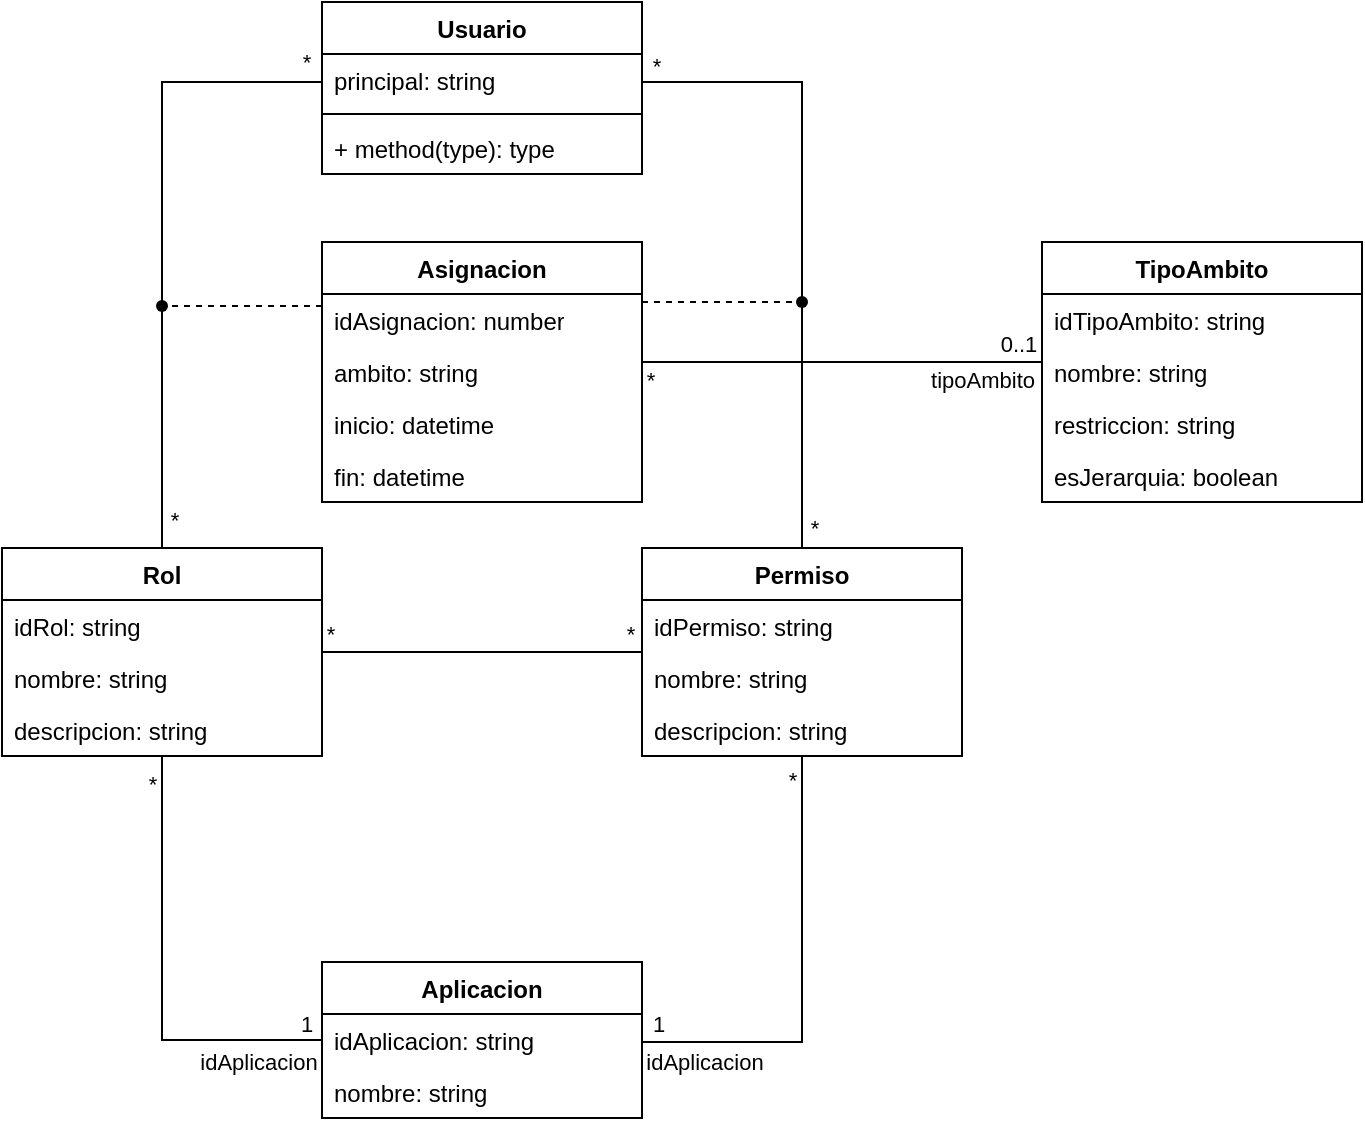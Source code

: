 <mxfile version="26.0.4" pages="3">
  <diagram name="Modelo lógico" id="TAecNlhKkUJyiRCNEFjt">
    <mxGraphModel dx="1873" dy="561" grid="1" gridSize="10" guides="1" tooltips="1" connect="1" arrows="1" fold="1" page="1" pageScale="1" pageWidth="827" pageHeight="1169" math="0" shadow="0">
      <root>
        <mxCell id="0" />
        <mxCell id="1" parent="0" />
        <mxCell id="M_LFtU-su7h6E-wQvEEk-50" style="edgeStyle=orthogonalEdgeStyle;rounded=0;orthogonalLoop=1;jettySize=auto;html=1;endArrow=none;endFill=0;" parent="1" source="M_LFtU-su7h6E-wQvEEk-31" target="M_LFtU-su7h6E-wQvEEk-9" edge="1">
          <mxGeometry relative="1" as="geometry">
            <Array as="points">
              <mxPoint x="480" y="80" />
            </Array>
          </mxGeometry>
        </mxCell>
        <mxCell id="M_LFtU-su7h6E-wQvEEk-57" value="*" style="edgeLabel;html=1;align=center;verticalAlign=middle;resizable=0;points=[];" parent="M_LFtU-su7h6E-wQvEEk-50" vertex="1" connectable="0">
          <mxGeometry x="0.86" y="2" relative="1" as="geometry">
            <mxPoint x="4" y="14" as="offset" />
          </mxGeometry>
        </mxCell>
        <mxCell id="M_LFtU-su7h6E-wQvEEk-1" value="Usuario" style="swimlane;fontStyle=1;align=center;verticalAlign=top;childLayout=stackLayout;horizontal=1;startSize=26;horizontalStack=0;resizeParent=1;resizeParentMax=0;resizeLast=0;collapsible=1;marginBottom=0;whiteSpace=wrap;html=1;" parent="1" vertex="1">
          <mxGeometry x="240" y="40" width="160" height="86" as="geometry" />
        </mxCell>
        <mxCell id="M_LFtU-su7h6E-wQvEEk-2" value="principal: string" style="text;strokeColor=none;fillColor=none;align=left;verticalAlign=top;spacingLeft=4;spacingRight=4;overflow=hidden;rotatable=0;points=[[0,0.5],[1,0.5]];portConstraint=eastwest;whiteSpace=wrap;html=1;" parent="M_LFtU-su7h6E-wQvEEk-1" vertex="1">
          <mxGeometry y="26" width="160" height="26" as="geometry" />
        </mxCell>
        <mxCell id="M_LFtU-su7h6E-wQvEEk-3" value="" style="line;strokeWidth=1;fillColor=none;align=left;verticalAlign=middle;spacingTop=-1;spacingLeft=3;spacingRight=3;rotatable=0;labelPosition=right;points=[];portConstraint=eastwest;strokeColor=inherit;" parent="M_LFtU-su7h6E-wQvEEk-1" vertex="1">
          <mxGeometry y="52" width="160" height="8" as="geometry" />
        </mxCell>
        <mxCell id="M_LFtU-su7h6E-wQvEEk-4" value="+ method(type): type" style="text;strokeColor=none;fillColor=none;align=left;verticalAlign=top;spacingLeft=4;spacingRight=4;overflow=hidden;rotatable=0;points=[[0,0.5],[1,0.5]];portConstraint=eastwest;whiteSpace=wrap;html=1;" parent="M_LFtU-su7h6E-wQvEEk-1" vertex="1">
          <mxGeometry y="60" width="160" height="26" as="geometry" />
        </mxCell>
        <mxCell id="M_LFtU-su7h6E-wQvEEk-49" style="edgeStyle=orthogonalEdgeStyle;rounded=0;orthogonalLoop=1;jettySize=auto;html=1;endArrow=none;endFill=0;" parent="1" source="M_LFtU-su7h6E-wQvEEk-5" target="M_LFtU-su7h6E-wQvEEk-29" edge="1">
          <mxGeometry relative="1" as="geometry" />
        </mxCell>
        <mxCell id="M_LFtU-su7h6E-wQvEEk-53" value="*" style="edgeLabel;html=1;align=center;verticalAlign=middle;resizable=0;points=[];" parent="M_LFtU-su7h6E-wQvEEk-49" vertex="1" connectable="0">
          <mxGeometry x="-0.649" y="1" relative="1" as="geometry">
            <mxPoint x="7" y="7" as="offset" />
          </mxGeometry>
        </mxCell>
        <mxCell id="M_LFtU-su7h6E-wQvEEk-58" style="edgeStyle=orthogonalEdgeStyle;rounded=0;orthogonalLoop=1;jettySize=auto;html=1;endArrow=none;endFill=0;" parent="1" source="M_LFtU-su7h6E-wQvEEk-5" target="M_LFtU-su7h6E-wQvEEk-13" edge="1">
          <mxGeometry relative="1" as="geometry">
            <Array as="points">
              <mxPoint x="160" y="559" />
            </Array>
          </mxGeometry>
        </mxCell>
        <mxCell id="M_LFtU-su7h6E-wQvEEk-60" value="*" style="edgeLabel;html=1;align=center;verticalAlign=middle;resizable=0;points=[];" parent="M_LFtU-su7h6E-wQvEEk-58" vertex="1" connectable="0">
          <mxGeometry x="-0.867" relative="1" as="geometry">
            <mxPoint x="-5" y="-1" as="offset" />
          </mxGeometry>
        </mxCell>
        <mxCell id="M_LFtU-su7h6E-wQvEEk-63" value="1" style="edgeLabel;html=1;align=center;verticalAlign=middle;resizable=0;points=[];" parent="M_LFtU-su7h6E-wQvEEk-58" vertex="1" connectable="0">
          <mxGeometry x="0.91" y="-1" relative="1" as="geometry">
            <mxPoint x="2" y="-9" as="offset" />
          </mxGeometry>
        </mxCell>
        <mxCell id="M_LFtU-su7h6E-wQvEEk-82" value="idAplicacion" style="edgeLabel;html=1;align=center;verticalAlign=middle;resizable=0;points=[];" parent="M_LFtU-su7h6E-wQvEEk-58" vertex="1" connectable="0">
          <mxGeometry x="-0.637" y="2" relative="1" as="geometry">
            <mxPoint x="46" y="112" as="offset" />
          </mxGeometry>
        </mxCell>
        <mxCell id="M_LFtU-su7h6E-wQvEEk-5" value="Rol" style="swimlane;fontStyle=1;align=center;verticalAlign=top;childLayout=stackLayout;horizontal=1;startSize=26;horizontalStack=0;resizeParent=1;resizeParentMax=0;resizeLast=0;collapsible=1;marginBottom=0;whiteSpace=wrap;html=1;" parent="1" vertex="1">
          <mxGeometry x="80" y="313" width="160" height="104" as="geometry" />
        </mxCell>
        <mxCell id="M_LFtU-su7h6E-wQvEEk-6" value="idRol: string" style="text;strokeColor=none;fillColor=none;align=left;verticalAlign=top;spacingLeft=4;spacingRight=4;overflow=hidden;rotatable=0;points=[[0,0.5],[1,0.5]];portConstraint=eastwest;whiteSpace=wrap;html=1;" parent="M_LFtU-su7h6E-wQvEEk-5" vertex="1">
          <mxGeometry y="26" width="160" height="26" as="geometry" />
        </mxCell>
        <mxCell id="M_LFtU-su7h6E-wQvEEk-75" value="nombre: string" style="text;strokeColor=none;fillColor=none;align=left;verticalAlign=top;spacingLeft=4;spacingRight=4;overflow=hidden;rotatable=0;points=[[0,0.5],[1,0.5]];portConstraint=eastwest;whiteSpace=wrap;html=1;" parent="M_LFtU-su7h6E-wQvEEk-5" vertex="1">
          <mxGeometry y="52" width="160" height="26" as="geometry" />
        </mxCell>
        <mxCell id="M_LFtU-su7h6E-wQvEEk-76" value="descripcion: string" style="text;strokeColor=none;fillColor=none;align=left;verticalAlign=top;spacingLeft=4;spacingRight=4;overflow=hidden;rotatable=0;points=[[0,0.5],[1,0.5]];portConstraint=eastwest;whiteSpace=wrap;html=1;" parent="M_LFtU-su7h6E-wQvEEk-5" vertex="1">
          <mxGeometry y="78" width="160" height="26" as="geometry" />
        </mxCell>
        <mxCell id="M_LFtU-su7h6E-wQvEEk-59" style="edgeStyle=orthogonalEdgeStyle;rounded=0;orthogonalLoop=1;jettySize=auto;html=1;endArrow=none;endFill=0;" parent="1" source="M_LFtU-su7h6E-wQvEEk-9" target="M_LFtU-su7h6E-wQvEEk-13" edge="1">
          <mxGeometry relative="1" as="geometry">
            <Array as="points">
              <mxPoint x="480" y="560" />
            </Array>
          </mxGeometry>
        </mxCell>
        <mxCell id="M_LFtU-su7h6E-wQvEEk-61" value="*" style="edgeLabel;html=1;align=center;verticalAlign=middle;resizable=0;points=[];" parent="M_LFtU-su7h6E-wQvEEk-59" vertex="1" connectable="0">
          <mxGeometry x="-0.909" relative="1" as="geometry">
            <mxPoint x="-5" y="2" as="offset" />
          </mxGeometry>
        </mxCell>
        <mxCell id="M_LFtU-su7h6E-wQvEEk-62" value="1" style="edgeLabel;html=1;align=center;verticalAlign=middle;resizable=0;points=[];" parent="M_LFtU-su7h6E-wQvEEk-59" vertex="1" connectable="0">
          <mxGeometry x="0.913" y="-1" relative="1" as="geometry">
            <mxPoint x="-2" y="-8" as="offset" />
          </mxGeometry>
        </mxCell>
        <mxCell id="M_LFtU-su7h6E-wQvEEk-81" value="idAplicacion" style="edgeLabel;html=1;align=center;verticalAlign=middle;resizable=0;points=[];" parent="M_LFtU-su7h6E-wQvEEk-59" vertex="1" connectable="0">
          <mxGeometry x="-0.794" relative="1" as="geometry">
            <mxPoint x="-49" y="130" as="offset" />
          </mxGeometry>
        </mxCell>
        <mxCell id="M_LFtU-su7h6E-wQvEEk-9" value="Permiso" style="swimlane;fontStyle=1;align=center;verticalAlign=top;childLayout=stackLayout;horizontal=1;startSize=26;horizontalStack=0;resizeParent=1;resizeParentMax=0;resizeLast=0;collapsible=1;marginBottom=0;whiteSpace=wrap;html=1;" parent="1" vertex="1">
          <mxGeometry x="400" y="313" width="160" height="104" as="geometry" />
        </mxCell>
        <mxCell id="M_LFtU-su7h6E-wQvEEk-10" value="idPermiso: string" style="text;strokeColor=none;fillColor=none;align=left;verticalAlign=top;spacingLeft=4;spacingRight=4;overflow=hidden;rotatable=0;points=[[0,0.5],[1,0.5]];portConstraint=eastwest;whiteSpace=wrap;html=1;" parent="M_LFtU-su7h6E-wQvEEk-9" vertex="1">
          <mxGeometry y="26" width="160" height="26" as="geometry" />
        </mxCell>
        <mxCell id="M_LFtU-su7h6E-wQvEEk-78" value="nombre: string" style="text;strokeColor=none;fillColor=none;align=left;verticalAlign=top;spacingLeft=4;spacingRight=4;overflow=hidden;rotatable=0;points=[[0,0.5],[1,0.5]];portConstraint=eastwest;whiteSpace=wrap;html=1;" parent="M_LFtU-su7h6E-wQvEEk-9" vertex="1">
          <mxGeometry y="52" width="160" height="26" as="geometry" />
        </mxCell>
        <mxCell id="M_LFtU-su7h6E-wQvEEk-79" value="descripcion: string" style="text;strokeColor=none;fillColor=none;align=left;verticalAlign=top;spacingLeft=4;spacingRight=4;overflow=hidden;rotatable=0;points=[[0,0.5],[1,0.5]];portConstraint=eastwest;whiteSpace=wrap;html=1;" parent="M_LFtU-su7h6E-wQvEEk-9" vertex="1">
          <mxGeometry y="78" width="160" height="26" as="geometry" />
        </mxCell>
        <mxCell id="M_LFtU-su7h6E-wQvEEk-13" value="Aplicacion&lt;div&gt;&lt;br&gt;&lt;/div&gt;" style="swimlane;fontStyle=1;align=center;verticalAlign=top;childLayout=stackLayout;horizontal=1;startSize=26;horizontalStack=0;resizeParent=1;resizeParentMax=0;resizeLast=0;collapsible=1;marginBottom=0;whiteSpace=wrap;html=1;" parent="1" vertex="1">
          <mxGeometry x="240" y="520" width="160" height="78" as="geometry" />
        </mxCell>
        <mxCell id="M_LFtU-su7h6E-wQvEEk-14" value="idAplicacion: string" style="text;strokeColor=none;fillColor=none;align=left;verticalAlign=top;spacingLeft=4;spacingRight=4;overflow=hidden;rotatable=0;points=[[0,0.5],[1,0.5]];portConstraint=eastwest;whiteSpace=wrap;html=1;" parent="M_LFtU-su7h6E-wQvEEk-13" vertex="1">
          <mxGeometry y="26" width="160" height="26" as="geometry" />
        </mxCell>
        <mxCell id="M_LFtU-su7h6E-wQvEEk-77" value="nombre: string" style="text;strokeColor=none;fillColor=none;align=left;verticalAlign=top;spacingLeft=4;spacingRight=4;overflow=hidden;rotatable=0;points=[[0,0.5],[1,0.5]];portConstraint=eastwest;whiteSpace=wrap;html=1;" parent="M_LFtU-su7h6E-wQvEEk-13" vertex="1">
          <mxGeometry y="52" width="160" height="26" as="geometry" />
        </mxCell>
        <mxCell id="M_LFtU-su7h6E-wQvEEk-52" style="rounded=0;orthogonalLoop=1;jettySize=auto;html=1;endArrow=none;endFill=0;dashed=1;edgeStyle=orthogonalEdgeStyle;" parent="1" source="M_LFtU-su7h6E-wQvEEk-64" target="M_LFtU-su7h6E-wQvEEk-31" edge="1">
          <mxGeometry relative="1" as="geometry">
            <mxPoint x="390" y="190" as="sourcePoint" />
            <Array as="points">
              <mxPoint x="410" y="190" />
              <mxPoint x="410" y="190" />
            </Array>
          </mxGeometry>
        </mxCell>
        <mxCell id="M_LFtU-su7h6E-wQvEEk-29" value="" style="shape=waypoint;sketch=0;fillStyle=solid;size=6;pointerEvents=1;points=[];fillColor=none;resizable=0;rotatable=0;perimeter=centerPerimeter;snapToPoint=1;" parent="1" vertex="1">
          <mxGeometry x="150" y="182" width="20" height="20" as="geometry" />
        </mxCell>
        <mxCell id="M_LFtU-su7h6E-wQvEEk-47" style="edgeStyle=orthogonalEdgeStyle;rounded=0;orthogonalLoop=1;jettySize=auto;html=1;dashed=1;endArrow=none;endFill=0;" parent="1" source="M_LFtU-su7h6E-wQvEEk-64" target="M_LFtU-su7h6E-wQvEEk-29" edge="1">
          <mxGeometry relative="1" as="geometry">
            <mxPoint x="250" y="192" as="sourcePoint" />
            <Array as="points">
              <mxPoint x="220" y="192" />
              <mxPoint x="220" y="192" />
            </Array>
          </mxGeometry>
        </mxCell>
        <mxCell id="M_LFtU-su7h6E-wQvEEk-48" style="edgeStyle=orthogonalEdgeStyle;rounded=0;orthogonalLoop=1;jettySize=auto;html=1;entryX=0.179;entryY=0.514;entryDx=0;entryDy=0;entryPerimeter=0;endArrow=none;endFill=0;" parent="1" source="M_LFtU-su7h6E-wQvEEk-2" target="M_LFtU-su7h6E-wQvEEk-29" edge="1">
          <mxGeometry relative="1" as="geometry">
            <Array as="points">
              <mxPoint x="160" y="80" />
            </Array>
          </mxGeometry>
        </mxCell>
        <mxCell id="M_LFtU-su7h6E-wQvEEk-54" value="*" style="edgeLabel;html=1;align=center;verticalAlign=middle;resizable=0;points=[];" parent="M_LFtU-su7h6E-wQvEEk-48" vertex="1" connectable="0">
          <mxGeometry x="-0.838" y="1" relative="1" as="geometry">
            <mxPoint x="7" y="-11" as="offset" />
          </mxGeometry>
        </mxCell>
        <mxCell id="M_LFtU-su7h6E-wQvEEk-51" value="" style="edgeStyle=orthogonalEdgeStyle;rounded=0;orthogonalLoop=1;jettySize=auto;html=1;endArrow=none;endFill=0;" parent="1" source="M_LFtU-su7h6E-wQvEEk-1" target="M_LFtU-su7h6E-wQvEEk-31" edge="1">
          <mxGeometry relative="1" as="geometry">
            <mxPoint x="400" y="80" as="sourcePoint" />
            <mxPoint x="480" y="280" as="targetPoint" />
            <Array as="points">
              <mxPoint x="480" y="80" />
            </Array>
          </mxGeometry>
        </mxCell>
        <mxCell id="M_LFtU-su7h6E-wQvEEk-55" value="*" style="edgeLabel;html=1;align=center;verticalAlign=middle;resizable=0;points=[];" parent="M_LFtU-su7h6E-wQvEEk-51" vertex="1" connectable="0">
          <mxGeometry x="-0.893" y="-1" relative="1" as="geometry">
            <mxPoint x="-3" y="-9" as="offset" />
          </mxGeometry>
        </mxCell>
        <mxCell id="M_LFtU-su7h6E-wQvEEk-31" value="" style="shape=waypoint;sketch=0;fillStyle=solid;size=6;pointerEvents=1;points=[];fillColor=none;resizable=0;rotatable=0;perimeter=centerPerimeter;snapToPoint=1;" parent="1" vertex="1">
          <mxGeometry x="470" y="180" width="20" height="20" as="geometry" />
        </mxCell>
        <mxCell id="M_LFtU-su7h6E-wQvEEk-72" style="edgeStyle=orthogonalEdgeStyle;rounded=0;orthogonalLoop=1;jettySize=auto;html=1;endArrow=none;endFill=0;" parent="1" source="M_LFtU-su7h6E-wQvEEk-64" target="M_LFtU-su7h6E-wQvEEk-68" edge="1">
          <mxGeometry relative="1" as="geometry">
            <Array as="points">
              <mxPoint x="520" y="220" />
              <mxPoint x="520" y="220" />
            </Array>
          </mxGeometry>
        </mxCell>
        <mxCell id="M_LFtU-su7h6E-wQvEEk-73" value="0..1" style="edgeLabel;html=1;align=center;verticalAlign=middle;resizable=0;points=[];" parent="M_LFtU-su7h6E-wQvEEk-72" vertex="1" connectable="0">
          <mxGeometry x="0.84" y="-5" relative="1" as="geometry">
            <mxPoint x="4" y="-14" as="offset" />
          </mxGeometry>
        </mxCell>
        <mxCell id="M_LFtU-su7h6E-wQvEEk-74" value="*" style="edgeLabel;html=1;align=center;verticalAlign=middle;resizable=0;points=[];" parent="M_LFtU-su7h6E-wQvEEk-72" vertex="1" connectable="0">
          <mxGeometry x="-0.923" y="-1" relative="1" as="geometry">
            <mxPoint x="-4" y="8" as="offset" />
          </mxGeometry>
        </mxCell>
        <mxCell id="M_LFtU-su7h6E-wQvEEk-83" value="tipoAmbito" style="edgeLabel;html=1;align=center;verticalAlign=middle;resizable=0;points=[];" parent="M_LFtU-su7h6E-wQvEEk-72" vertex="1" connectable="0">
          <mxGeometry x="-0.705" y="-1" relative="1" as="geometry">
            <mxPoint x="140" y="8" as="offset" />
          </mxGeometry>
        </mxCell>
        <mxCell id="M_LFtU-su7h6E-wQvEEk-64" value="Asignacion" style="swimlane;fontStyle=1;align=center;verticalAlign=top;childLayout=stackLayout;horizontal=1;startSize=26;horizontalStack=0;resizeParent=1;resizeParentMax=0;resizeLast=0;collapsible=1;marginBottom=0;whiteSpace=wrap;html=1;" parent="1" vertex="1">
          <mxGeometry x="240" y="160" width="160" height="130" as="geometry" />
        </mxCell>
        <mxCell id="M_LFtU-su7h6E-wQvEEk-65" value="idAsignacion: number" style="text;strokeColor=none;fillColor=none;align=left;verticalAlign=top;spacingLeft=4;spacingRight=4;overflow=hidden;rotatable=0;points=[[0,0.5],[1,0.5]];portConstraint=eastwest;whiteSpace=wrap;html=1;" parent="M_LFtU-su7h6E-wQvEEk-64" vertex="1">
          <mxGeometry y="26" width="160" height="26" as="geometry" />
        </mxCell>
        <mxCell id="M_LFtU-su7h6E-wQvEEk-84" value="ambito: string" style="text;strokeColor=none;fillColor=none;align=left;verticalAlign=top;spacingLeft=4;spacingRight=4;overflow=hidden;rotatable=0;points=[[0,0.5],[1,0.5]];portConstraint=eastwest;whiteSpace=wrap;html=1;" parent="M_LFtU-su7h6E-wQvEEk-64" vertex="1">
          <mxGeometry y="52" width="160" height="26" as="geometry" />
        </mxCell>
        <mxCell id="uZQ7x0txrKHJthfC-gP8-1" value="inicio: datetime" style="text;strokeColor=none;fillColor=none;align=left;verticalAlign=top;spacingLeft=4;spacingRight=4;overflow=hidden;rotatable=0;points=[[0,0.5],[1,0.5]];portConstraint=eastwest;whiteSpace=wrap;html=1;" parent="M_LFtU-su7h6E-wQvEEk-64" vertex="1">
          <mxGeometry y="78" width="160" height="26" as="geometry" />
        </mxCell>
        <mxCell id="uZQ7x0txrKHJthfC-gP8-2" value="fin: datetime" style="text;strokeColor=none;fillColor=none;align=left;verticalAlign=top;spacingLeft=4;spacingRight=4;overflow=hidden;rotatable=0;points=[[0,0.5],[1,0.5]];portConstraint=eastwest;whiteSpace=wrap;html=1;" parent="M_LFtU-su7h6E-wQvEEk-64" vertex="1">
          <mxGeometry y="104" width="160" height="26" as="geometry" />
        </mxCell>
        <mxCell id="M_LFtU-su7h6E-wQvEEk-68" value="TipoAmbito" style="swimlane;fontStyle=1;align=center;verticalAlign=top;childLayout=stackLayout;horizontal=1;startSize=26;horizontalStack=0;resizeParent=1;resizeParentMax=0;resizeLast=0;collapsible=1;marginBottom=0;whiteSpace=wrap;html=1;" parent="1" vertex="1">
          <mxGeometry x="600" y="160" width="160" height="130" as="geometry" />
        </mxCell>
        <mxCell id="M_LFtU-su7h6E-wQvEEk-69" value="idTipoAmbito: string" style="text;strokeColor=none;fillColor=none;align=left;verticalAlign=top;spacingLeft=4;spacingRight=4;overflow=hidden;rotatable=0;points=[[0,0.5],[1,0.5]];portConstraint=eastwest;whiteSpace=wrap;html=1;" parent="M_LFtU-su7h6E-wQvEEk-68" vertex="1">
          <mxGeometry y="26" width="160" height="26" as="geometry" />
        </mxCell>
        <mxCell id="M_LFtU-su7h6E-wQvEEk-85" value="nombre: string&lt;div&gt;&lt;br&gt;&lt;/div&gt;" style="text;strokeColor=none;fillColor=none;align=left;verticalAlign=top;spacingLeft=4;spacingRight=4;overflow=hidden;rotatable=0;points=[[0,0.5],[1,0.5]];portConstraint=eastwest;whiteSpace=wrap;html=1;" parent="M_LFtU-su7h6E-wQvEEk-68" vertex="1">
          <mxGeometry y="52" width="160" height="26" as="geometry" />
        </mxCell>
        <mxCell id="M_LFtU-su7h6E-wQvEEk-86" value="restriccion: string&lt;div&gt;&lt;br&gt;&lt;/div&gt;" style="text;strokeColor=none;fillColor=none;align=left;verticalAlign=top;spacingLeft=4;spacingRight=4;overflow=hidden;rotatable=0;points=[[0,0.5],[1,0.5]];portConstraint=eastwest;whiteSpace=wrap;html=1;" parent="M_LFtU-su7h6E-wQvEEk-68" vertex="1">
          <mxGeometry y="78" width="160" height="26" as="geometry" />
        </mxCell>
        <mxCell id="M_LFtU-su7h6E-wQvEEk-87" value="esJerarquia: boolean&lt;div&gt;&lt;br&gt;&lt;/div&gt;" style="text;strokeColor=none;fillColor=none;align=left;verticalAlign=top;spacingLeft=4;spacingRight=4;overflow=hidden;rotatable=0;points=[[0,0.5],[1,0.5]];portConstraint=eastwest;whiteSpace=wrap;html=1;" parent="M_LFtU-su7h6E-wQvEEk-68" vertex="1">
          <mxGeometry y="104" width="160" height="26" as="geometry" />
        </mxCell>
        <mxCell id="M_LFtU-su7h6E-wQvEEk-88" style="edgeStyle=orthogonalEdgeStyle;rounded=0;orthogonalLoop=1;jettySize=auto;html=1;endArrow=none;endFill=0;" parent="1" source="M_LFtU-su7h6E-wQvEEk-75" target="M_LFtU-su7h6E-wQvEEk-9" edge="1">
          <mxGeometry relative="1" as="geometry">
            <Array as="points">
              <mxPoint x="280" y="365" />
              <mxPoint x="280" y="365" />
            </Array>
          </mxGeometry>
        </mxCell>
        <mxCell id="M_LFtU-su7h6E-wQvEEk-89" value="&lt;div&gt;*&lt;/div&gt;" style="edgeLabel;html=1;align=center;verticalAlign=middle;resizable=0;points=[];" parent="M_LFtU-su7h6E-wQvEEk-88" vertex="1" connectable="0">
          <mxGeometry x="-0.902" relative="1" as="geometry">
            <mxPoint x="-4" y="-9" as="offset" />
          </mxGeometry>
        </mxCell>
        <mxCell id="M_LFtU-su7h6E-wQvEEk-90" value="*" style="edgeLabel;html=1;align=center;verticalAlign=middle;resizable=0;points=[];" parent="M_LFtU-su7h6E-wQvEEk-88" vertex="1" connectable="0">
          <mxGeometry x="0.863" y="1" relative="1" as="geometry">
            <mxPoint x="5" y="-8" as="offset" />
          </mxGeometry>
        </mxCell>
      </root>
    </mxGraphModel>
  </diagram>
  <diagram id="iJUqMVSavb5ciPvijVeq" name="Modelo relacional">
    <mxGraphModel dx="2026" dy="819" grid="1" gridSize="10" guides="1" tooltips="1" connect="1" arrows="1" fold="1" page="1" pageScale="1" pageWidth="1654" pageHeight="1169" math="0" shadow="0">
      <root>
        <mxCell id="0" />
        <mxCell id="1" parent="0" />
        <mxCell id="HTeqYN3wvUBvaP5lphxp-4" value="AUTHZ_ASGN_PERMISOS" style="shape=table;startSize=30;container=1;collapsible=1;childLayout=tableLayout;fixedRows=1;rowLines=0;fontStyle=1;align=center;resizeLast=1;html=1;fillColor=#a20025;strokeColor=#6F0000;fontColor=#ffffff;" parent="1" vertex="1">
          <mxGeometry x="1347" y="325" width="273" height="210" as="geometry">
            <mxRectangle x="420" y="350" width="170" height="30" as="alternateBounds" />
          </mxGeometry>
        </mxCell>
        <mxCell id="HTeqYN3wvUBvaP5lphxp-8" value="" style="shape=tableRow;horizontal=0;startSize=0;swimlaneHead=0;swimlaneBody=0;fillColor=none;collapsible=0;dropTarget=0;points=[[0,0.5],[1,0.5]];portConstraint=eastwest;top=0;left=0;right=0;bottom=0;" parent="HTeqYN3wvUBvaP5lphxp-4" vertex="1">
          <mxGeometry y="30" width="273" height="30" as="geometry" />
        </mxCell>
        <mxCell id="HTeqYN3wvUBvaP5lphxp-9" value="PK,FK" style="shape=partialRectangle;connectable=0;fillColor=none;top=0;left=0;bottom=0;right=0;editable=1;overflow=hidden;whiteSpace=wrap;html=1;" parent="HTeqYN3wvUBvaP5lphxp-8" vertex="1">
          <mxGeometry width="53.0" height="30" as="geometry">
            <mxRectangle width="53.0" height="30" as="alternateBounds" />
          </mxGeometry>
        </mxCell>
        <mxCell id="HTeqYN3wvUBvaP5lphxp-10" value="&lt;u&gt;C_PRINCIPAL_ID: VARCHAR(100)&lt;/u&gt;" style="shape=partialRectangle;connectable=0;fillColor=none;top=0;left=0;bottom=0;right=0;align=left;spacingLeft=6;overflow=hidden;whiteSpace=wrap;html=1;" parent="HTeqYN3wvUBvaP5lphxp-8" vertex="1">
          <mxGeometry x="53.0" width="220.0" height="30" as="geometry">
            <mxRectangle width="220.0" height="30" as="alternateBounds" />
          </mxGeometry>
        </mxCell>
        <mxCell id="H_UguUP1UWG3rQHEVI2F-22" value="" style="shape=tableRow;horizontal=0;startSize=0;swimlaneHead=0;swimlaneBody=0;fillColor=none;collapsible=0;dropTarget=0;points=[[0,0.5],[1,0.5]];portConstraint=eastwest;top=0;left=0;right=0;bottom=0;" parent="HTeqYN3wvUBvaP5lphxp-4" vertex="1">
          <mxGeometry y="60" width="273" height="30" as="geometry" />
        </mxCell>
        <mxCell id="H_UguUP1UWG3rQHEVI2F-23" value="PK,FK" style="shape=partialRectangle;connectable=0;fillColor=none;top=0;left=0;bottom=0;right=0;editable=1;overflow=hidden;whiteSpace=wrap;html=1;" parent="H_UguUP1UWG3rQHEVI2F-22" vertex="1">
          <mxGeometry width="53.0" height="30" as="geometry">
            <mxRectangle width="53.0" height="30" as="alternateBounds" />
          </mxGeometry>
        </mxCell>
        <mxCell id="H_UguUP1UWG3rQHEVI2F-24" value="&lt;span style=&quot;text-decoration-line: underline;&quot;&gt;C_APLICACION_ID: VARCHAR(10)&lt;/span&gt;" style="shape=partialRectangle;connectable=0;fillColor=none;top=0;left=0;bottom=0;right=0;align=left;spacingLeft=6;overflow=hidden;whiteSpace=wrap;html=1;" parent="H_UguUP1UWG3rQHEVI2F-22" vertex="1">
          <mxGeometry x="53.0" width="220.0" height="30" as="geometry">
            <mxRectangle width="220.0" height="30" as="alternateBounds" />
          </mxGeometry>
        </mxCell>
        <mxCell id="H_UguUP1UWG3rQHEVI2F-2" value="" style="shape=tableRow;horizontal=0;startSize=0;swimlaneHead=0;swimlaneBody=0;fillColor=none;collapsible=0;dropTarget=0;points=[[0,0.5],[1,0.5]];portConstraint=eastwest;top=0;left=0;right=0;bottom=0;" parent="HTeqYN3wvUBvaP5lphxp-4" vertex="1">
          <mxGeometry y="90" width="273" height="30" as="geometry" />
        </mxCell>
        <mxCell id="H_UguUP1UWG3rQHEVI2F-3" value="PK,FK" style="shape=partialRectangle;connectable=0;fillColor=none;top=0;left=0;bottom=0;right=0;editable=1;overflow=hidden;whiteSpace=wrap;html=1;" parent="H_UguUP1UWG3rQHEVI2F-2" vertex="1">
          <mxGeometry width="53.0" height="30" as="geometry">
            <mxRectangle width="53.0" height="30" as="alternateBounds" />
          </mxGeometry>
        </mxCell>
        <mxCell id="H_UguUP1UWG3rQHEVI2F-4" value="&lt;u&gt;C_PERMISO_ID:VARCHAR(10)&lt;/u&gt;" style="shape=partialRectangle;connectable=0;fillColor=none;top=0;left=0;bottom=0;right=0;align=left;spacingLeft=6;overflow=hidden;whiteSpace=wrap;html=1;" parent="H_UguUP1UWG3rQHEVI2F-2" vertex="1">
          <mxGeometry x="53.0" width="220.0" height="30" as="geometry">
            <mxRectangle width="220.0" height="30" as="alternateBounds" />
          </mxGeometry>
        </mxCell>
        <mxCell id="8CcPEaU1pGS6q0jZ4EOt-4" value="" style="shape=tableRow;horizontal=0;startSize=0;swimlaneHead=0;swimlaneBody=0;fillColor=none;collapsible=0;dropTarget=0;points=[[0,0.5],[1,0.5]];portConstraint=eastwest;top=0;left=0;right=0;bottom=0;" vertex="1" parent="HTeqYN3wvUBvaP5lphxp-4">
          <mxGeometry y="120" width="273" height="30" as="geometry" />
        </mxCell>
        <mxCell id="8CcPEaU1pGS6q0jZ4EOt-5" value="PK" style="shape=partialRectangle;connectable=0;fillColor=none;top=0;left=0;bottom=0;right=0;editable=1;overflow=hidden;whiteSpace=wrap;html=1;" vertex="1" parent="8CcPEaU1pGS6q0jZ4EOt-4">
          <mxGeometry width="53.0" height="30" as="geometry">
            <mxRectangle width="53.0" height="30" as="alternateBounds" />
          </mxGeometry>
        </mxCell>
        <mxCell id="8CcPEaU1pGS6q0jZ4EOt-6" value="&lt;span style=&quot;text-decoration-line: underline;&quot;&gt;N_ORDEN: NUMERIC(3)&lt;/span&gt;" style="shape=partialRectangle;connectable=0;fillColor=none;top=0;left=0;bottom=0;right=0;align=left;spacingLeft=6;overflow=hidden;whiteSpace=wrap;html=1;" vertex="1" parent="8CcPEaU1pGS6q0jZ4EOt-4">
          <mxGeometry x="53.0" width="220.0" height="30" as="geometry">
            <mxRectangle width="220.0" height="30" as="alternateBounds" />
          </mxGeometry>
        </mxCell>
        <mxCell id="UfGRNz6ewtVhg14sgEgl-4" value="" style="shape=tableRow;horizontal=0;startSize=0;swimlaneHead=0;swimlaneBody=0;fillColor=none;collapsible=0;dropTarget=0;points=[[0,0.5],[1,0.5]];portConstraint=eastwest;top=0;left=0;right=0;bottom=0;" parent="HTeqYN3wvUBvaP5lphxp-4" vertex="1">
          <mxGeometry y="150" width="273" height="30" as="geometry" />
        </mxCell>
        <mxCell id="UfGRNz6ewtVhg14sgEgl-5" value="FK" style="shape=partialRectangle;connectable=0;fillColor=none;top=0;left=0;bottom=0;right=0;editable=1;overflow=hidden;whiteSpace=wrap;html=1;" parent="UfGRNz6ewtVhg14sgEgl-4" vertex="1">
          <mxGeometry width="53.0" height="30" as="geometry">
            <mxRectangle width="53.0" height="30" as="alternateBounds" />
          </mxGeometry>
        </mxCell>
        <mxCell id="UfGRNz6ewtVhg14sgEgl-6" value="C_TP_AMBITO:VARCHAR(40)" style="shape=partialRectangle;connectable=0;fillColor=none;top=0;left=0;bottom=0;right=0;align=left;spacingLeft=6;overflow=hidden;whiteSpace=wrap;html=1;" parent="UfGRNz6ewtVhg14sgEgl-4" vertex="1">
          <mxGeometry x="53.0" width="220.0" height="30" as="geometry">
            <mxRectangle width="220.0" height="30" as="alternateBounds" />
          </mxGeometry>
        </mxCell>
        <mxCell id="HTeqYN3wvUBvaP5lphxp-24" value="" style="shape=tableRow;horizontal=0;startSize=0;swimlaneHead=0;swimlaneBody=0;fillColor=none;collapsible=0;dropTarget=0;points=[[0,0.5],[1,0.5]];portConstraint=eastwest;top=0;left=0;right=0;bottom=0;" parent="HTeqYN3wvUBvaP5lphxp-4" vertex="1">
          <mxGeometry y="180" width="273" height="30" as="geometry" />
        </mxCell>
        <mxCell id="HTeqYN3wvUBvaP5lphxp-25" value="" style="shape=partialRectangle;connectable=0;fillColor=none;top=0;left=0;bottom=0;right=0;editable=1;overflow=hidden;whiteSpace=wrap;html=1;" parent="HTeqYN3wvUBvaP5lphxp-24" vertex="1">
          <mxGeometry width="53.0" height="30" as="geometry">
            <mxRectangle width="53.0" height="30" as="alternateBounds" />
          </mxGeometry>
        </mxCell>
        <mxCell id="HTeqYN3wvUBvaP5lphxp-26" value="D_AMBITO:VARCHAR(40)" style="shape=partialRectangle;connectable=0;fillColor=none;top=0;left=0;bottom=0;right=0;align=left;spacingLeft=6;overflow=hidden;whiteSpace=wrap;html=1;" parent="HTeqYN3wvUBvaP5lphxp-24" vertex="1">
          <mxGeometry x="53.0" width="220.0" height="30" as="geometry">
            <mxRectangle width="220.0" height="30" as="alternateBounds" />
          </mxGeometry>
        </mxCell>
        <mxCell id="HTeqYN3wvUBvaP5lphxp-11" value="AUTHZ_ROLES" style="shape=table;startSize=30;container=1;collapsible=1;childLayout=tableLayout;fixedRows=1;rowLines=0;fontStyle=1;align=center;resizeLast=1;html=1;fillColor=#008a00;fontColor=#ffffff;strokeColor=#005700;" parent="1" vertex="1">
          <mxGeometry x="387" y="190" width="240" height="120" as="geometry">
            <mxRectangle x="420" y="350" width="170" height="30" as="alternateBounds" />
          </mxGeometry>
        </mxCell>
        <mxCell id="HTeqYN3wvUBvaP5lphxp-12" value="" style="shape=tableRow;horizontal=0;startSize=0;swimlaneHead=0;swimlaneBody=0;fillColor=none;collapsible=0;dropTarget=0;points=[[0,0.5],[1,0.5]];portConstraint=eastwest;top=0;left=0;right=0;bottom=1;" parent="HTeqYN3wvUBvaP5lphxp-11" vertex="1">
          <mxGeometry y="30" width="240" height="30" as="geometry" />
        </mxCell>
        <mxCell id="HTeqYN3wvUBvaP5lphxp-13" value="PK,FK" style="shape=partialRectangle;connectable=0;fillColor=none;top=0;left=0;bottom=0;right=0;fontStyle=1;overflow=hidden;whiteSpace=wrap;html=1;" parent="HTeqYN3wvUBvaP5lphxp-12" vertex="1">
          <mxGeometry width="50" height="30" as="geometry">
            <mxRectangle width="50" height="30" as="alternateBounds" />
          </mxGeometry>
        </mxCell>
        <mxCell id="HTeqYN3wvUBvaP5lphxp-14" value="C_APLICACION_ID: VARCHAR(10)" style="shape=partialRectangle;connectable=0;fillColor=none;top=0;left=0;bottom=0;right=0;align=left;spacingLeft=6;fontStyle=5;overflow=hidden;whiteSpace=wrap;html=1;" parent="HTeqYN3wvUBvaP5lphxp-12" vertex="1">
          <mxGeometry x="50" width="190" height="30" as="geometry">
            <mxRectangle width="190" height="30" as="alternateBounds" />
          </mxGeometry>
        </mxCell>
        <mxCell id="HTeqYN3wvUBvaP5lphxp-18" value="" style="shape=tableRow;horizontal=0;startSize=0;swimlaneHead=0;swimlaneBody=0;fillColor=none;collapsible=0;dropTarget=0;points=[[0,0.5],[1,0.5]];portConstraint=eastwest;top=0;left=0;right=0;bottom=1;" parent="HTeqYN3wvUBvaP5lphxp-11" vertex="1">
          <mxGeometry y="60" width="240" height="30" as="geometry" />
        </mxCell>
        <mxCell id="HTeqYN3wvUBvaP5lphxp-19" value="PK" style="shape=partialRectangle;connectable=0;fillColor=none;top=0;left=0;bottom=0;right=0;fontStyle=1;overflow=hidden;whiteSpace=wrap;html=1;" parent="HTeqYN3wvUBvaP5lphxp-18" vertex="1">
          <mxGeometry width="50" height="30" as="geometry">
            <mxRectangle width="50" height="30" as="alternateBounds" />
          </mxGeometry>
        </mxCell>
        <mxCell id="HTeqYN3wvUBvaP5lphxp-20" value="C_ROL_ID: VARCHAR(10)" style="shape=partialRectangle;connectable=0;fillColor=none;top=0;left=0;bottom=0;right=0;align=left;spacingLeft=6;fontStyle=5;overflow=hidden;whiteSpace=wrap;html=1;" parent="HTeqYN3wvUBvaP5lphxp-18" vertex="1">
          <mxGeometry x="50" width="190" height="30" as="geometry">
            <mxRectangle width="190" height="30" as="alternateBounds" />
          </mxGeometry>
        </mxCell>
        <mxCell id="HTeqYN3wvUBvaP5lphxp-15" value="" style="shape=tableRow;horizontal=0;startSize=0;swimlaneHead=0;swimlaneBody=0;fillColor=none;collapsible=0;dropTarget=0;points=[[0,0.5],[1,0.5]];portConstraint=eastwest;top=0;left=0;right=0;bottom=0;" parent="HTeqYN3wvUBvaP5lphxp-11" vertex="1">
          <mxGeometry y="90" width="240" height="30" as="geometry" />
        </mxCell>
        <mxCell id="HTeqYN3wvUBvaP5lphxp-16" value="" style="shape=partialRectangle;connectable=0;fillColor=none;top=0;left=0;bottom=0;right=0;editable=1;overflow=hidden;whiteSpace=wrap;html=1;" parent="HTeqYN3wvUBvaP5lphxp-15" vertex="1">
          <mxGeometry width="50" height="30" as="geometry">
            <mxRectangle width="50" height="30" as="alternateBounds" />
          </mxGeometry>
        </mxCell>
        <mxCell id="HTeqYN3wvUBvaP5lphxp-17" value="&lt;u&gt;D_NOMBRE: VARCHAR(20)&lt;/u&gt;" style="shape=partialRectangle;connectable=0;fillColor=none;top=0;left=0;bottom=0;right=0;align=left;spacingLeft=6;overflow=hidden;whiteSpace=wrap;html=1;" parent="HTeqYN3wvUBvaP5lphxp-15" vertex="1">
          <mxGeometry x="50" width="190" height="30" as="geometry">
            <mxRectangle width="190" height="30" as="alternateBounds" />
          </mxGeometry>
        </mxCell>
        <mxCell id="HTeqYN3wvUBvaP5lphxp-27" value="AUTHZ_APLICACIONES" style="shape=table;startSize=30;container=1;collapsible=1;childLayout=tableLayout;fixedRows=1;rowLines=0;fontStyle=1;align=center;resizeLast=1;html=1;fillColor=#008a00;fontColor=#ffffff;strokeColor=#005700;" parent="1" vertex="1">
          <mxGeometry x="707" y="80" width="240" height="90" as="geometry">
            <mxRectangle x="420" y="350" width="170" height="30" as="alternateBounds" />
          </mxGeometry>
        </mxCell>
        <mxCell id="HTeqYN3wvUBvaP5lphxp-28" value="" style="shape=tableRow;horizontal=0;startSize=0;swimlaneHead=0;swimlaneBody=0;fillColor=none;collapsible=0;dropTarget=0;points=[[0,0.5],[1,0.5]];portConstraint=eastwest;top=0;left=0;right=0;bottom=1;" parent="HTeqYN3wvUBvaP5lphxp-27" vertex="1">
          <mxGeometry y="30" width="240" height="30" as="geometry" />
        </mxCell>
        <mxCell id="HTeqYN3wvUBvaP5lphxp-29" value="PK" style="shape=partialRectangle;connectable=0;fillColor=none;top=0;left=0;bottom=0;right=0;fontStyle=1;overflow=hidden;whiteSpace=wrap;html=1;" parent="HTeqYN3wvUBvaP5lphxp-28" vertex="1">
          <mxGeometry width="30" height="30" as="geometry">
            <mxRectangle width="30" height="30" as="alternateBounds" />
          </mxGeometry>
        </mxCell>
        <mxCell id="HTeqYN3wvUBvaP5lphxp-30" value="C_APLICACION_ID: VARCHAR(10)" style="shape=partialRectangle;connectable=0;fillColor=none;top=0;left=0;bottom=0;right=0;align=left;spacingLeft=6;fontStyle=5;overflow=hidden;whiteSpace=wrap;html=1;" parent="HTeqYN3wvUBvaP5lphxp-28" vertex="1">
          <mxGeometry x="30" width="210" height="30" as="geometry">
            <mxRectangle width="210" height="30" as="alternateBounds" />
          </mxGeometry>
        </mxCell>
        <mxCell id="HTeqYN3wvUBvaP5lphxp-34" value="" style="shape=tableRow;horizontal=0;startSize=0;swimlaneHead=0;swimlaneBody=0;fillColor=none;collapsible=0;dropTarget=0;points=[[0,0.5],[1,0.5]];portConstraint=eastwest;top=0;left=0;right=0;bottom=0;" parent="HTeqYN3wvUBvaP5lphxp-27" vertex="1">
          <mxGeometry y="60" width="240" height="30" as="geometry" />
        </mxCell>
        <mxCell id="HTeqYN3wvUBvaP5lphxp-35" value="" style="shape=partialRectangle;connectable=0;fillColor=none;top=0;left=0;bottom=0;right=0;editable=1;overflow=hidden;whiteSpace=wrap;html=1;" parent="HTeqYN3wvUBvaP5lphxp-34" vertex="1">
          <mxGeometry width="30" height="30" as="geometry">
            <mxRectangle width="30" height="30" as="alternateBounds" />
          </mxGeometry>
        </mxCell>
        <mxCell id="HTeqYN3wvUBvaP5lphxp-36" value="&lt;u&gt;D_NOMBRE: VARCHAR(20)&lt;/u&gt;" style="shape=partialRectangle;connectable=0;fillColor=none;top=0;left=0;bottom=0;right=0;align=left;spacingLeft=6;overflow=hidden;whiteSpace=wrap;html=1;" parent="HTeqYN3wvUBvaP5lphxp-34" vertex="1">
          <mxGeometry x="30" width="210" height="30" as="geometry">
            <mxRectangle width="210" height="30" as="alternateBounds" />
          </mxGeometry>
        </mxCell>
        <mxCell id="HTeqYN3wvUBvaP5lphxp-38" value="" style="edgeStyle=entityRelationEdgeStyle;fontSize=12;html=1;endArrow=ERzeroToMany;startArrow=ERmandOne;rounded=0;" parent="1" source="HTeqYN3wvUBvaP5lphxp-28" target="HTeqYN3wvUBvaP5lphxp-12" edge="1">
          <mxGeometry width="100" height="100" relative="1" as="geometry">
            <mxPoint x="797" y="470" as="sourcePoint" />
            <mxPoint x="797" y="310" as="targetPoint" />
          </mxGeometry>
        </mxCell>
        <mxCell id="HTeqYN3wvUBvaP5lphxp-39" value="AUTHZ_PERMISOS" style="shape=table;startSize=30;container=1;collapsible=1;childLayout=tableLayout;fixedRows=1;rowLines=0;fontStyle=1;align=center;resizeLast=1;html=1;fillColor=#008a00;fontColor=#ffffff;strokeColor=#005700;" parent="1" vertex="1">
          <mxGeometry x="1027" y="190" width="240" height="120" as="geometry">
            <mxRectangle x="420" y="350" width="170" height="30" as="alternateBounds" />
          </mxGeometry>
        </mxCell>
        <mxCell id="HTeqYN3wvUBvaP5lphxp-40" value="" style="shape=tableRow;horizontal=0;startSize=0;swimlaneHead=0;swimlaneBody=0;fillColor=none;collapsible=0;dropTarget=0;points=[[0,0.5],[1,0.5]];portConstraint=eastwest;top=0;left=0;right=0;bottom=1;" parent="HTeqYN3wvUBvaP5lphxp-39" vertex="1">
          <mxGeometry y="30" width="240" height="30" as="geometry" />
        </mxCell>
        <mxCell id="HTeqYN3wvUBvaP5lphxp-41" value="PK, FK" style="shape=partialRectangle;connectable=0;fillColor=none;top=0;left=0;bottom=0;right=0;fontStyle=1;overflow=hidden;whiteSpace=wrap;html=1;" parent="HTeqYN3wvUBvaP5lphxp-40" vertex="1">
          <mxGeometry width="50" height="30" as="geometry">
            <mxRectangle width="50" height="30" as="alternateBounds" />
          </mxGeometry>
        </mxCell>
        <mxCell id="HTeqYN3wvUBvaP5lphxp-42" value="C_APLICACION_ID: VARCHAR(10)" style="shape=partialRectangle;connectable=0;fillColor=none;top=0;left=0;bottom=0;right=0;align=left;spacingLeft=6;fontStyle=5;overflow=hidden;whiteSpace=wrap;html=1;" parent="HTeqYN3wvUBvaP5lphxp-40" vertex="1">
          <mxGeometry x="50" width="190" height="30" as="geometry">
            <mxRectangle width="190" height="30" as="alternateBounds" />
          </mxGeometry>
        </mxCell>
        <mxCell id="HTeqYN3wvUBvaP5lphxp-43" value="" style="shape=tableRow;horizontal=0;startSize=0;swimlaneHead=0;swimlaneBody=0;fillColor=none;collapsible=0;dropTarget=0;points=[[0,0.5],[1,0.5]];portConstraint=eastwest;top=0;left=0;right=0;bottom=1;" parent="HTeqYN3wvUBvaP5lphxp-39" vertex="1">
          <mxGeometry y="60" width="240" height="30" as="geometry" />
        </mxCell>
        <mxCell id="HTeqYN3wvUBvaP5lphxp-44" value="PK" style="shape=partialRectangle;connectable=0;fillColor=none;top=0;left=0;bottom=0;right=0;fontStyle=1;overflow=hidden;whiteSpace=wrap;html=1;" parent="HTeqYN3wvUBvaP5lphxp-43" vertex="1">
          <mxGeometry width="50" height="30" as="geometry">
            <mxRectangle width="50" height="30" as="alternateBounds" />
          </mxGeometry>
        </mxCell>
        <mxCell id="HTeqYN3wvUBvaP5lphxp-45" value="C_PERMISO_ID: VARCHAR(10)" style="shape=partialRectangle;connectable=0;fillColor=none;top=0;left=0;bottom=0;right=0;align=left;spacingLeft=6;fontStyle=5;overflow=hidden;whiteSpace=wrap;html=1;" parent="HTeqYN3wvUBvaP5lphxp-43" vertex="1">
          <mxGeometry x="50" width="190" height="30" as="geometry">
            <mxRectangle width="190" height="30" as="alternateBounds" />
          </mxGeometry>
        </mxCell>
        <mxCell id="HTeqYN3wvUBvaP5lphxp-46" value="" style="shape=tableRow;horizontal=0;startSize=0;swimlaneHead=0;swimlaneBody=0;fillColor=none;collapsible=0;dropTarget=0;points=[[0,0.5],[1,0.5]];portConstraint=eastwest;top=0;left=0;right=0;bottom=0;" parent="HTeqYN3wvUBvaP5lphxp-39" vertex="1">
          <mxGeometry y="90" width="240" height="30" as="geometry" />
        </mxCell>
        <mxCell id="HTeqYN3wvUBvaP5lphxp-47" value="" style="shape=partialRectangle;connectable=0;fillColor=none;top=0;left=0;bottom=0;right=0;editable=1;overflow=hidden;whiteSpace=wrap;html=1;" parent="HTeqYN3wvUBvaP5lphxp-46" vertex="1">
          <mxGeometry width="50" height="30" as="geometry">
            <mxRectangle width="50" height="30" as="alternateBounds" />
          </mxGeometry>
        </mxCell>
        <mxCell id="HTeqYN3wvUBvaP5lphxp-48" value="&lt;u&gt;D_NOMBRE: VARCHAR(20)&lt;/u&gt;" style="shape=partialRectangle;connectable=0;fillColor=none;top=0;left=0;bottom=0;right=0;align=left;spacingLeft=6;overflow=hidden;whiteSpace=wrap;html=1;" parent="HTeqYN3wvUBvaP5lphxp-46" vertex="1">
          <mxGeometry x="50" width="190" height="30" as="geometry">
            <mxRectangle width="190" height="30" as="alternateBounds" />
          </mxGeometry>
        </mxCell>
        <mxCell id="HTeqYN3wvUBvaP5lphxp-49" value="AUTHZ_ROLES_PERMISOS" style="shape=table;startSize=30;container=1;collapsible=1;childLayout=tableLayout;fixedRows=1;rowLines=0;fontStyle=1;align=center;resizeLast=1;html=1;fillColor=#008a00;fontColor=#ffffff;strokeColor=#005700;" parent="1" vertex="1">
          <mxGeometry x="707" y="325" width="240" height="150" as="geometry">
            <mxRectangle x="420" y="350" width="170" height="30" as="alternateBounds" />
          </mxGeometry>
        </mxCell>
        <mxCell id="HTeqYN3wvUBvaP5lphxp-50" value="" style="shape=tableRow;horizontal=0;startSize=0;swimlaneHead=0;swimlaneBody=0;fillColor=none;collapsible=0;dropTarget=0;points=[[0,0.5],[1,0.5]];portConstraint=eastwest;top=0;left=0;right=0;bottom=1;" parent="HTeqYN3wvUBvaP5lphxp-49" vertex="1">
          <mxGeometry y="30" width="240" height="30" as="geometry" />
        </mxCell>
        <mxCell id="HTeqYN3wvUBvaP5lphxp-51" value="PK, FK" style="shape=partialRectangle;connectable=0;fillColor=none;top=0;left=0;bottom=0;right=0;fontStyle=1;overflow=hidden;whiteSpace=wrap;html=1;" parent="HTeqYN3wvUBvaP5lphxp-50" vertex="1">
          <mxGeometry width="63" height="30" as="geometry">
            <mxRectangle width="63" height="30" as="alternateBounds" />
          </mxGeometry>
        </mxCell>
        <mxCell id="HTeqYN3wvUBvaP5lphxp-52" value="C_APLICACION_ID: VARCHAR(10)" style="shape=partialRectangle;connectable=0;fillColor=none;top=0;left=0;bottom=0;right=0;align=left;spacingLeft=6;fontStyle=5;overflow=hidden;whiteSpace=wrap;html=1;" parent="HTeqYN3wvUBvaP5lphxp-50" vertex="1">
          <mxGeometry x="63" width="177" height="30" as="geometry">
            <mxRectangle width="177" height="30" as="alternateBounds" />
          </mxGeometry>
        </mxCell>
        <mxCell id="HTeqYN3wvUBvaP5lphxp-53" value="" style="shape=tableRow;horizontal=0;startSize=0;swimlaneHead=0;swimlaneBody=0;fillColor=none;collapsible=0;dropTarget=0;points=[[0,0.5],[1,0.5]];portConstraint=eastwest;top=0;left=0;right=0;bottom=1;" parent="HTeqYN3wvUBvaP5lphxp-49" vertex="1">
          <mxGeometry y="60" width="240" height="30" as="geometry" />
        </mxCell>
        <mxCell id="HTeqYN3wvUBvaP5lphxp-54" value="PK,FK" style="shape=partialRectangle;connectable=0;fillColor=none;top=0;left=0;bottom=0;right=0;fontStyle=1;overflow=hidden;whiteSpace=wrap;html=1;" parent="HTeqYN3wvUBvaP5lphxp-53" vertex="1">
          <mxGeometry width="63" height="30" as="geometry">
            <mxRectangle width="63" height="30" as="alternateBounds" />
          </mxGeometry>
        </mxCell>
        <mxCell id="HTeqYN3wvUBvaP5lphxp-55" value="C_ROL_ID: VARCHAR(10)" style="shape=partialRectangle;connectable=0;fillColor=none;top=0;left=0;bottom=0;right=0;align=left;spacingLeft=6;fontStyle=5;overflow=hidden;whiteSpace=wrap;html=1;" parent="HTeqYN3wvUBvaP5lphxp-53" vertex="1">
          <mxGeometry x="63" width="177" height="30" as="geometry">
            <mxRectangle width="177" height="30" as="alternateBounds" />
          </mxGeometry>
        </mxCell>
        <mxCell id="qn4JJ_Ak-sS9PXFPsHsJ-1" value="" style="shape=tableRow;horizontal=0;startSize=0;swimlaneHead=0;swimlaneBody=0;fillColor=none;collapsible=0;dropTarget=0;points=[[0,0.5],[1,0.5]];portConstraint=eastwest;top=0;left=0;right=0;bottom=1;" parent="HTeqYN3wvUBvaP5lphxp-49" vertex="1">
          <mxGeometry y="90" width="240" height="30" as="geometry" />
        </mxCell>
        <mxCell id="qn4JJ_Ak-sS9PXFPsHsJ-2" value="PK,FK" style="shape=partialRectangle;connectable=0;fillColor=none;top=0;left=0;bottom=0;right=0;fontStyle=1;overflow=hidden;whiteSpace=wrap;html=1;" parent="qn4JJ_Ak-sS9PXFPsHsJ-1" vertex="1">
          <mxGeometry width="63" height="30" as="geometry">
            <mxRectangle width="63" height="30" as="alternateBounds" />
          </mxGeometry>
        </mxCell>
        <mxCell id="qn4JJ_Ak-sS9PXFPsHsJ-3" value="C_PERMISO_ID: VARCHAR(10)" style="shape=partialRectangle;connectable=0;fillColor=none;top=0;left=0;bottom=0;right=0;align=left;spacingLeft=6;fontStyle=5;overflow=hidden;whiteSpace=wrap;html=1;" parent="qn4JJ_Ak-sS9PXFPsHsJ-1" vertex="1">
          <mxGeometry x="63" width="177" height="30" as="geometry">
            <mxRectangle width="177" height="30" as="alternateBounds" />
          </mxGeometry>
        </mxCell>
        <mxCell id="X9mcPRvMBEvmdEgmF1HY-7" value="" style="shape=tableRow;horizontal=0;startSize=0;swimlaneHead=0;swimlaneBody=0;fillColor=none;collapsible=0;dropTarget=0;points=[[0,0.5],[1,0.5]];portConstraint=eastwest;top=0;left=0;right=0;bottom=1;" parent="HTeqYN3wvUBvaP5lphxp-49" vertex="1">
          <mxGeometry y="120" width="240" height="30" as="geometry" />
        </mxCell>
        <mxCell id="X9mcPRvMBEvmdEgmF1HY-8" value="" style="shape=partialRectangle;connectable=0;fillColor=none;top=0;left=0;bottom=0;right=0;fontStyle=1;overflow=hidden;whiteSpace=wrap;html=1;" parent="X9mcPRvMBEvmdEgmF1HY-7" vertex="1">
          <mxGeometry width="63" height="30" as="geometry">
            <mxRectangle width="63" height="30" as="alternateBounds" />
          </mxGeometry>
        </mxCell>
        <mxCell id="X9mcPRvMBEvmdEgmF1HY-9" value="C_TP_AGR: CHAR(1)" style="shape=partialRectangle;connectable=0;fillColor=none;top=0;left=0;bottom=0;right=0;align=left;spacingLeft=6;fontStyle=5;overflow=hidden;whiteSpace=wrap;html=1;" parent="X9mcPRvMBEvmdEgmF1HY-7" vertex="1">
          <mxGeometry x="63" width="177" height="30" as="geometry">
            <mxRectangle width="177" height="30" as="alternateBounds" />
          </mxGeometry>
        </mxCell>
        <mxCell id="HTeqYN3wvUBvaP5lphxp-63" value="" style="edgeStyle=entityRelationEdgeStyle;fontSize=12;html=1;endArrow=ERzeroToMany;startArrow=ERmandOne;rounded=0;" parent="1" source="HTeqYN3wvUBvaP5lphxp-39" target="HTeqYN3wvUBvaP5lphxp-49" edge="1">
          <mxGeometry width="100" height="100" relative="1" as="geometry">
            <mxPoint x="1027" y="560" as="sourcePoint" />
            <mxPoint x="1127" y="460" as="targetPoint" />
          </mxGeometry>
        </mxCell>
        <mxCell id="HTeqYN3wvUBvaP5lphxp-64" value="" style="edgeStyle=entityRelationEdgeStyle;fontSize=12;html=1;endArrow=ERzeroToMany;startArrow=ERmandOne;rounded=0;" parent="1" source="HTeqYN3wvUBvaP5lphxp-11" target="HTeqYN3wvUBvaP5lphxp-49" edge="1">
          <mxGeometry width="100" height="100" relative="1" as="geometry">
            <mxPoint x="1297" y="430" as="sourcePoint" />
            <mxPoint x="1107" y="520" as="targetPoint" />
          </mxGeometry>
        </mxCell>
        <mxCell id="HTeqYN3wvUBvaP5lphxp-65" value="" style="edgeStyle=entityRelationEdgeStyle;fontSize=12;html=1;endArrow=ERzeroToMany;startArrow=ERmandOne;rounded=0;" parent="1" source="HTeqYN3wvUBvaP5lphxp-27" target="HTeqYN3wvUBvaP5lphxp-40" edge="1">
          <mxGeometry width="100" height="100" relative="1" as="geometry">
            <mxPoint x="797" y="80" as="sourcePoint" />
            <mxPoint x="637" y="295" as="targetPoint" />
          </mxGeometry>
        </mxCell>
        <mxCell id="UfGRNz6ewtVhg14sgEgl-7" value="" style="edgeStyle=entityRelationEdgeStyle;fontSize=12;html=1;endArrow=ERzeroToMany;startArrow=ERmandOne;rounded=0;exitX=0;exitY=0.5;exitDx=0;exitDy=0;" parent="1" source="HTeqYN3wvUBvaP5lphxp-12" target="D_u6kXNIBdhrWwnhW1f9-5" edge="1">
          <mxGeometry width="100" height="100" relative="1" as="geometry">
            <mxPoint x="797" y="80" as="sourcePoint" />
            <mxPoint x="307" y="385" as="targetPoint" />
            <Array as="points">
              <mxPoint x="457" y="50" />
              <mxPoint x="867" y="-50" />
            </Array>
          </mxGeometry>
        </mxCell>
        <mxCell id="D_u6kXNIBdhrWwnhW1f9-1" value="AUTHZ_ASGN_ROLES" style="shape=table;startSize=30;container=1;collapsible=1;childLayout=tableLayout;fixedRows=1;rowLines=0;fontStyle=1;align=center;resizeLast=1;html=1;fillColor=#008a00;fontColor=#ffffff;strokeColor=#005700;" parent="1" vertex="1">
          <mxGeometry x="67" y="340" width="243" height="270" as="geometry">
            <mxRectangle x="20" y="340" width="170" height="30" as="alternateBounds" />
          </mxGeometry>
        </mxCell>
        <mxCell id="D_u6kXNIBdhrWwnhW1f9-5" value="" style="shape=tableRow;horizontal=0;startSize=0;swimlaneHead=0;swimlaneBody=0;fillColor=none;collapsible=0;dropTarget=0;points=[[0,0.5],[1,0.5]];portConstraint=eastwest;top=0;left=0;right=0;bottom=0;" parent="D_u6kXNIBdhrWwnhW1f9-1" vertex="1">
          <mxGeometry y="30" width="243" height="30" as="geometry" />
        </mxCell>
        <mxCell id="D_u6kXNIBdhrWwnhW1f9-6" value="PK" style="shape=partialRectangle;connectable=0;fillColor=none;top=0;left=0;bottom=0;right=0;editable=1;overflow=hidden;whiteSpace=wrap;html=1;" parent="D_u6kXNIBdhrWwnhW1f9-5" vertex="1">
          <mxGeometry width="43" height="30" as="geometry">
            <mxRectangle width="43" height="30" as="alternateBounds" />
          </mxGeometry>
        </mxCell>
        <mxCell id="D_u6kXNIBdhrWwnhW1f9-7" value="&lt;u&gt;C_PRINCIPAL_ID: VARCHAR(100)&lt;/u&gt;" style="shape=partialRectangle;connectable=0;fillColor=none;top=0;left=0;bottom=0;right=0;align=left;spacingLeft=6;overflow=hidden;whiteSpace=wrap;html=1;" parent="D_u6kXNIBdhrWwnhW1f9-5" vertex="1">
          <mxGeometry x="43" width="200" height="30" as="geometry">
            <mxRectangle width="200" height="30" as="alternateBounds" />
          </mxGeometry>
        </mxCell>
        <mxCell id="H_UguUP1UWG3rQHEVI2F-16" value="" style="shape=tableRow;horizontal=0;startSize=0;swimlaneHead=0;swimlaneBody=0;fillColor=none;collapsible=0;dropTarget=0;points=[[0,0.5],[1,0.5]];portConstraint=eastwest;top=0;left=0;right=0;bottom=0;" parent="D_u6kXNIBdhrWwnhW1f9-1" vertex="1">
          <mxGeometry y="60" width="243" height="30" as="geometry" />
        </mxCell>
        <mxCell id="H_UguUP1UWG3rQHEVI2F-17" value="PK,FK" style="shape=partialRectangle;connectable=0;fillColor=none;top=0;left=0;bottom=0;right=0;editable=1;overflow=hidden;whiteSpace=wrap;html=1;" parent="H_UguUP1UWG3rQHEVI2F-16" vertex="1">
          <mxGeometry width="43" height="30" as="geometry">
            <mxRectangle width="43" height="30" as="alternateBounds" />
          </mxGeometry>
        </mxCell>
        <mxCell id="H_UguUP1UWG3rQHEVI2F-18" value="&lt;div&gt;&lt;span style=&quot;text-decoration-line: underline;&quot;&gt;C_APLICACION_ID: VARCHAR(10)&lt;/span&gt;&lt;u&gt;&lt;br&gt;&lt;/u&gt;&lt;/div&gt;" style="shape=partialRectangle;connectable=0;fillColor=none;top=0;left=0;bottom=0;right=0;align=left;spacingLeft=6;overflow=hidden;whiteSpace=wrap;html=1;" parent="H_UguUP1UWG3rQHEVI2F-16" vertex="1">
          <mxGeometry x="43" width="200" height="30" as="geometry">
            <mxRectangle width="200" height="30" as="alternateBounds" />
          </mxGeometry>
        </mxCell>
        <mxCell id="9E7Bgjul9K4T-M5ZPpej-1" value="" style="shape=tableRow;horizontal=0;startSize=0;swimlaneHead=0;swimlaneBody=0;fillColor=none;collapsible=0;dropTarget=0;points=[[0,0.5],[1,0.5]];portConstraint=eastwest;top=0;left=0;right=0;bottom=0;" parent="D_u6kXNIBdhrWwnhW1f9-1" vertex="1">
          <mxGeometry y="90" width="243" height="30" as="geometry" />
        </mxCell>
        <mxCell id="9E7Bgjul9K4T-M5ZPpej-2" value="PK,FK" style="shape=partialRectangle;connectable=0;fillColor=none;top=0;left=0;bottom=0;right=0;editable=1;overflow=hidden;whiteSpace=wrap;html=1;" parent="9E7Bgjul9K4T-M5ZPpej-1" vertex="1">
          <mxGeometry width="43" height="30" as="geometry">
            <mxRectangle width="43" height="30" as="alternateBounds" />
          </mxGeometry>
        </mxCell>
        <mxCell id="9E7Bgjul9K4T-M5ZPpej-3" value="&lt;div&gt;&lt;span style=&quot;text-decoration-line: underline;&quot;&gt;C_ROL_ID: VARCHAR(10)&lt;/span&gt;&lt;u&gt;&lt;br&gt;&lt;/u&gt;&lt;/div&gt;" style="shape=partialRectangle;connectable=0;fillColor=none;top=0;left=0;bottom=0;right=0;align=left;spacingLeft=6;overflow=hidden;whiteSpace=wrap;html=1;" parent="9E7Bgjul9K4T-M5ZPpej-1" vertex="1">
          <mxGeometry x="43" width="200" height="30" as="geometry">
            <mxRectangle width="200" height="30" as="alternateBounds" />
          </mxGeometry>
        </mxCell>
        <mxCell id="X9mcPRvMBEvmdEgmF1HY-1" value="" style="shape=tableRow;horizontal=0;startSize=0;swimlaneHead=0;swimlaneBody=0;fillColor=none;collapsible=0;dropTarget=0;points=[[0,0.5],[1,0.5]];portConstraint=eastwest;top=0;left=0;right=0;bottom=0;strokeWidth=1;perimeterSpacing=0;" parent="D_u6kXNIBdhrWwnhW1f9-1" vertex="1">
          <mxGeometry y="120" width="243" height="30" as="geometry" />
        </mxCell>
        <mxCell id="X9mcPRvMBEvmdEgmF1HY-2" value="PK" style="shape=partialRectangle;connectable=0;fillColor=none;top=0;left=0;bottom=0;right=0;editable=1;overflow=hidden;whiteSpace=wrap;html=1;" parent="X9mcPRvMBEvmdEgmF1HY-1" vertex="1">
          <mxGeometry width="43" height="30" as="geometry">
            <mxRectangle width="43" height="30" as="alternateBounds" />
          </mxGeometry>
        </mxCell>
        <mxCell id="X9mcPRvMBEvmdEgmF1HY-3" value="&lt;div&gt;&lt;span style=&quot;text-decoration-line: underline;&quot;&gt;N_ORDEN: NUMERIC(3)&lt;/span&gt;&lt;u&gt;&lt;br&gt;&lt;/u&gt;&lt;/div&gt;" style="shape=partialRectangle;connectable=0;fillColor=none;top=0;left=0;bottom=0;right=0;align=left;spacingLeft=6;overflow=hidden;whiteSpace=wrap;html=1;" parent="X9mcPRvMBEvmdEgmF1HY-1" vertex="1">
          <mxGeometry x="43" width="200" height="30" as="geometry">
            <mxRectangle width="200" height="30" as="alternateBounds" />
          </mxGeometry>
        </mxCell>
        <mxCell id="H_UguUP1UWG3rQHEVI2F-5" value="" style="shape=tableRow;horizontal=0;startSize=0;swimlaneHead=0;swimlaneBody=0;fillColor=none;collapsible=0;dropTarget=0;points=[[0,0.5],[1,0.5]];portConstraint=eastwest;top=0;left=0;right=0;bottom=0;" parent="D_u6kXNIBdhrWwnhW1f9-1" vertex="1">
          <mxGeometry y="150" width="243" height="30" as="geometry" />
        </mxCell>
        <mxCell id="H_UguUP1UWG3rQHEVI2F-6" value="FK" style="shape=partialRectangle;connectable=0;fillColor=none;top=0;left=0;bottom=0;right=0;editable=1;overflow=hidden;whiteSpace=wrap;html=1;" parent="H_UguUP1UWG3rQHEVI2F-5" vertex="1">
          <mxGeometry width="43" height="30" as="geometry">
            <mxRectangle width="43" height="30" as="alternateBounds" />
          </mxGeometry>
        </mxCell>
        <mxCell id="H_UguUP1UWG3rQHEVI2F-7" value="C_TP_AMBITO:VARCHAR(40)" style="shape=partialRectangle;connectable=0;fillColor=none;top=0;left=0;bottom=0;right=0;align=left;spacingLeft=6;overflow=hidden;whiteSpace=wrap;html=1;" parent="H_UguUP1UWG3rQHEVI2F-5" vertex="1">
          <mxGeometry x="43" width="200" height="30" as="geometry">
            <mxRectangle width="200" height="30" as="alternateBounds" />
          </mxGeometry>
        </mxCell>
        <mxCell id="HTeqYN3wvUBvaP5lphxp-21" value="" style="shape=tableRow;horizontal=0;startSize=0;swimlaneHead=0;swimlaneBody=0;fillColor=none;collapsible=0;dropTarget=0;points=[[0,0.5],[1,0.5]];portConstraint=eastwest;top=0;left=0;right=0;bottom=0;" parent="D_u6kXNIBdhrWwnhW1f9-1" vertex="1">
          <mxGeometry y="180" width="243" height="30" as="geometry" />
        </mxCell>
        <mxCell id="HTeqYN3wvUBvaP5lphxp-22" value="" style="shape=partialRectangle;connectable=0;fillColor=none;top=0;left=0;bottom=0;right=0;editable=1;overflow=hidden;whiteSpace=wrap;html=1;" parent="HTeqYN3wvUBvaP5lphxp-21" vertex="1">
          <mxGeometry width="43" height="30" as="geometry">
            <mxRectangle width="43" height="30" as="alternateBounds" />
          </mxGeometry>
        </mxCell>
        <mxCell id="HTeqYN3wvUBvaP5lphxp-23" value="D_AMBITO:VARCHAR(40)" style="shape=partialRectangle;connectable=0;fillColor=none;top=0;left=0;bottom=0;right=0;align=left;spacingLeft=6;overflow=hidden;whiteSpace=wrap;html=1;" parent="HTeqYN3wvUBvaP5lphxp-21" vertex="1">
          <mxGeometry x="43" width="200" height="30" as="geometry">
            <mxRectangle width="200" height="30" as="alternateBounds" />
          </mxGeometry>
        </mxCell>
        <mxCell id="ld6BqZ2jYff3lfJ8Yodu-20" value="" style="shape=tableRow;horizontal=0;startSize=0;swimlaneHead=0;swimlaneBody=0;fillColor=none;collapsible=0;dropTarget=0;points=[[0,0.5],[1,0.5]];portConstraint=eastwest;top=0;left=0;right=0;bottom=0;" parent="D_u6kXNIBdhrWwnhW1f9-1" vertex="1">
          <mxGeometry y="210" width="243" height="30" as="geometry" />
        </mxCell>
        <mxCell id="ld6BqZ2jYff3lfJ8Yodu-21" value="" style="shape=partialRectangle;connectable=0;fillColor=none;top=0;left=0;bottom=0;right=0;editable=1;overflow=hidden;whiteSpace=wrap;html=1;" parent="ld6BqZ2jYff3lfJ8Yodu-20" vertex="1">
          <mxGeometry width="43" height="30" as="geometry">
            <mxRectangle width="43" height="30" as="alternateBounds" />
          </mxGeometry>
        </mxCell>
        <mxCell id="ld6BqZ2jYff3lfJ8Yodu-22" value="F_INICIO: DATETIME" style="shape=partialRectangle;connectable=0;fillColor=none;top=0;left=0;bottom=0;right=0;align=left;spacingLeft=6;overflow=hidden;whiteSpace=wrap;html=1;" parent="ld6BqZ2jYff3lfJ8Yodu-20" vertex="1">
          <mxGeometry x="43" width="200" height="30" as="geometry">
            <mxRectangle width="200" height="30" as="alternateBounds" />
          </mxGeometry>
        </mxCell>
        <mxCell id="ld6BqZ2jYff3lfJ8Yodu-23" value="" style="shape=tableRow;horizontal=0;startSize=0;swimlaneHead=0;swimlaneBody=0;fillColor=none;collapsible=0;dropTarget=0;points=[[0,0.5],[1,0.5]];portConstraint=eastwest;top=0;left=0;right=0;bottom=0;" parent="D_u6kXNIBdhrWwnhW1f9-1" vertex="1">
          <mxGeometry y="240" width="243" height="30" as="geometry" />
        </mxCell>
        <mxCell id="ld6BqZ2jYff3lfJ8Yodu-24" value="" style="shape=partialRectangle;connectable=0;fillColor=none;top=0;left=0;bottom=0;right=0;editable=1;overflow=hidden;whiteSpace=wrap;html=1;" parent="ld6BqZ2jYff3lfJ8Yodu-23" vertex="1">
          <mxGeometry width="43" height="30" as="geometry">
            <mxRectangle width="43" height="30" as="alternateBounds" />
          </mxGeometry>
        </mxCell>
        <mxCell id="ld6BqZ2jYff3lfJ8Yodu-25" value="F_FIN: DATETIME" style="shape=partialRectangle;connectable=0;fillColor=none;top=0;left=0;bottom=0;right=0;align=left;spacingLeft=6;overflow=hidden;whiteSpace=wrap;html=1;" parent="ld6BqZ2jYff3lfJ8Yodu-23" vertex="1">
          <mxGeometry x="43" width="200" height="30" as="geometry">
            <mxRectangle width="200" height="30" as="alternateBounds" />
          </mxGeometry>
        </mxCell>
        <mxCell id="H_UguUP1UWG3rQHEVI2F-1" value="" style="edgeStyle=entityRelationEdgeStyle;fontSize=12;html=1;endArrow=ERzeroToMany;startArrow=ERmandOne;rounded=0;" parent="1" source="HTeqYN3wvUBvaP5lphxp-40" target="HTeqYN3wvUBvaP5lphxp-4" edge="1">
          <mxGeometry width="100" height="100" relative="1" as="geometry">
            <mxPoint x="1177" y="90" as="sourcePoint" />
            <mxPoint x="1017" y="-130" as="targetPoint" />
            <Array as="points">
              <mxPoint x="1187" y="110" />
              <mxPoint x="1167" y="-175" />
              <mxPoint x="1577" y="-275" />
            </Array>
          </mxGeometry>
        </mxCell>
        <mxCell id="H_UguUP1UWG3rQHEVI2F-8" value="AUTHZ_TIPOS_AMBITO" style="shape=table;startSize=30;container=1;collapsible=1;childLayout=tableLayout;fixedRows=1;rowLines=0;fontStyle=1;align=center;resizeLast=1;html=1;fillColor=#008a00;fontColor=#ffffff;strokeColor=#005700;" parent="1" vertex="1">
          <mxGeometry x="707" y="560" width="240" height="120" as="geometry">
            <mxRectangle x="420" y="350" width="170" height="30" as="alternateBounds" />
          </mxGeometry>
        </mxCell>
        <mxCell id="H_UguUP1UWG3rQHEVI2F-9" value="" style="shape=tableRow;horizontal=0;startSize=0;swimlaneHead=0;swimlaneBody=0;fillColor=none;collapsible=0;dropTarget=0;points=[[0,0.5],[1,0.5]];portConstraint=eastwest;top=0;left=0;right=0;bottom=1;" parent="H_UguUP1UWG3rQHEVI2F-8" vertex="1">
          <mxGeometry y="30" width="240" height="30" as="geometry" />
        </mxCell>
        <mxCell id="H_UguUP1UWG3rQHEVI2F-10" value="PK" style="shape=partialRectangle;connectable=0;fillColor=none;top=0;left=0;bottom=0;right=0;fontStyle=1;overflow=hidden;whiteSpace=wrap;html=1;" parent="H_UguUP1UWG3rQHEVI2F-9" vertex="1">
          <mxGeometry width="30" height="30" as="geometry">
            <mxRectangle width="30" height="30" as="alternateBounds" />
          </mxGeometry>
        </mxCell>
        <mxCell id="H_UguUP1UWG3rQHEVI2F-11" value="C_TP_AMBITO_ID: VARCHAR(20)" style="shape=partialRectangle;connectable=0;fillColor=none;top=0;left=0;bottom=0;right=0;align=left;spacingLeft=6;fontStyle=5;overflow=hidden;whiteSpace=wrap;html=1;" parent="H_UguUP1UWG3rQHEVI2F-9" vertex="1">
          <mxGeometry x="30" width="210" height="30" as="geometry">
            <mxRectangle width="210" height="30" as="alternateBounds" />
          </mxGeometry>
        </mxCell>
        <mxCell id="H_UguUP1UWG3rQHEVI2F-12" value="" style="shape=tableRow;horizontal=0;startSize=0;swimlaneHead=0;swimlaneBody=0;fillColor=none;collapsible=0;dropTarget=0;points=[[0,0.5],[1,0.5]];portConstraint=eastwest;top=0;left=0;right=0;bottom=0;" parent="H_UguUP1UWG3rQHEVI2F-8" vertex="1">
          <mxGeometry y="60" width="240" height="30" as="geometry" />
        </mxCell>
        <mxCell id="H_UguUP1UWG3rQHEVI2F-13" value="" style="shape=partialRectangle;connectable=0;fillColor=none;top=0;left=0;bottom=0;right=0;editable=1;overflow=hidden;whiteSpace=wrap;html=1;" parent="H_UguUP1UWG3rQHEVI2F-12" vertex="1">
          <mxGeometry width="30" height="30" as="geometry">
            <mxRectangle width="30" height="30" as="alternateBounds" />
          </mxGeometry>
        </mxCell>
        <mxCell id="H_UguUP1UWG3rQHEVI2F-14" value="&lt;u&gt;D_TP_AMBITO:VARCHAR(50)&lt;/u&gt;" style="shape=partialRectangle;connectable=0;fillColor=none;top=0;left=0;bottom=0;right=0;align=left;spacingLeft=6;overflow=hidden;whiteSpace=wrap;html=1;" parent="H_UguUP1UWG3rQHEVI2F-12" vertex="1">
          <mxGeometry x="30" width="210" height="30" as="geometry">
            <mxRectangle width="210" height="30" as="alternateBounds" />
          </mxGeometry>
        </mxCell>
        <mxCell id="H_UguUP1UWG3rQHEVI2F-19" value="" style="shape=tableRow;horizontal=0;startSize=0;swimlaneHead=0;swimlaneBody=0;fillColor=none;collapsible=0;dropTarget=0;points=[[0,0.5],[1,0.5]];portConstraint=eastwest;top=0;left=0;right=0;bottom=0;" parent="H_UguUP1UWG3rQHEVI2F-8" vertex="1">
          <mxGeometry y="90" width="240" height="30" as="geometry" />
        </mxCell>
        <mxCell id="H_UguUP1UWG3rQHEVI2F-20" value="" style="shape=partialRectangle;connectable=0;fillColor=none;top=0;left=0;bottom=0;right=0;editable=1;overflow=hidden;whiteSpace=wrap;html=1;" parent="H_UguUP1UWG3rQHEVI2F-19" vertex="1">
          <mxGeometry width="30" height="30" as="geometry">
            <mxRectangle width="30" height="30" as="alternateBounds" />
          </mxGeometry>
        </mxCell>
        <mxCell id="H_UguUP1UWG3rQHEVI2F-21" value="D_RESTRICCION: VARCHAR(100)" style="shape=partialRectangle;connectable=0;fillColor=none;top=0;left=0;bottom=0;right=0;align=left;spacingLeft=6;overflow=hidden;whiteSpace=wrap;html=1;" parent="H_UguUP1UWG3rQHEVI2F-19" vertex="1">
          <mxGeometry x="30" width="210" height="30" as="geometry">
            <mxRectangle width="210" height="30" as="alternateBounds" />
          </mxGeometry>
        </mxCell>
        <mxCell id="H_UguUP1UWG3rQHEVI2F-15" value="" style="edgeStyle=entityRelationEdgeStyle;fontSize=12;html=1;endArrow=ERzeroToMany;startArrow=ERmandOne;rounded=0;" parent="1" source="H_UguUP1UWG3rQHEVI2F-9" target="H_UguUP1UWG3rQHEVI2F-5" edge="1">
          <mxGeometry width="100" height="100" relative="1" as="geometry">
            <mxPoint x="397" y="430" as="sourcePoint" />
            <mxPoint x="477" y="540" as="targetPoint" />
            <Array as="points">
              <mxPoint x="637" y="260" />
              <mxPoint x="1047" y="160" />
            </Array>
          </mxGeometry>
        </mxCell>
        <mxCell id="9E7Bgjul9K4T-M5ZPpej-4" value="" style="edgeStyle=entityRelationEdgeStyle;fontSize=12;html=1;endArrow=ERzeroToMany;startArrow=ERmandOne;rounded=0;exitX=0.996;exitY=0.3;exitDx=0;exitDy=0;exitPerimeter=0;" parent="1" source="H_UguUP1UWG3rQHEVI2F-9" target="UfGRNz6ewtVhg14sgEgl-4" edge="1">
          <mxGeometry width="100" height="100" relative="1" as="geometry">
            <mxPoint x="397" y="595" as="sourcePoint" />
            <mxPoint x="317" y="515" as="targetPoint" />
            <Array as="points">
              <mxPoint x="647" y="270" />
              <mxPoint x="1057" y="170" />
            </Array>
          </mxGeometry>
        </mxCell>
        <mxCell id="ld6BqZ2jYff3lfJ8Yodu-26" value="AUTHZ_ASGN_ROLES_AUD" style="shape=table;startSize=30;container=1;collapsible=1;childLayout=tableLayout;fixedRows=1;rowLines=0;fontStyle=1;align=center;resizeLast=1;html=1;fillColor=#008a00;fontColor=#ffffff;strokeColor=#005700;" parent="1" vertex="1">
          <mxGeometry x="67" y="680" width="240" height="270" as="geometry">
            <mxRectangle x="420" y="350" width="170" height="30" as="alternateBounds" />
          </mxGeometry>
        </mxCell>
        <mxCell id="ld6BqZ2jYff3lfJ8Yodu-30" value="" style="shape=tableRow;horizontal=0;startSize=0;swimlaneHead=0;swimlaneBody=0;fillColor=none;collapsible=0;dropTarget=0;points=[[0,0.5],[1,0.5]];portConstraint=eastwest;top=0;left=0;right=0;bottom=0;" parent="ld6BqZ2jYff3lfJ8Yodu-26" vertex="1">
          <mxGeometry y="30" width="240" height="30" as="geometry" />
        </mxCell>
        <mxCell id="ld6BqZ2jYff3lfJ8Yodu-31" value="" style="shape=partialRectangle;connectable=0;fillColor=none;top=0;left=0;bottom=0;right=0;editable=1;overflow=hidden;whiteSpace=wrap;html=1;" parent="ld6BqZ2jYff3lfJ8Yodu-30" vertex="1">
          <mxGeometry width="30" height="30" as="geometry">
            <mxRectangle width="30" height="30" as="alternateBounds" />
          </mxGeometry>
        </mxCell>
        <mxCell id="ld6BqZ2jYff3lfJ8Yodu-32" value="&lt;u&gt;C_PRINCIPAL_ID: VARCHAR(100)&lt;/u&gt;" style="shape=partialRectangle;connectable=0;fillColor=none;top=0;left=0;bottom=0;right=0;align=left;spacingLeft=6;overflow=hidden;whiteSpace=wrap;html=1;" parent="ld6BqZ2jYff3lfJ8Yodu-30" vertex="1">
          <mxGeometry x="30" width="210" height="30" as="geometry">
            <mxRectangle width="210" height="30" as="alternateBounds" />
          </mxGeometry>
        </mxCell>
        <mxCell id="ld6BqZ2jYff3lfJ8Yodu-33" value="" style="shape=tableRow;horizontal=0;startSize=0;swimlaneHead=0;swimlaneBody=0;fillColor=none;collapsible=0;dropTarget=0;points=[[0,0.5],[1,0.5]];portConstraint=eastwest;top=0;left=0;right=0;bottom=0;" parent="ld6BqZ2jYff3lfJ8Yodu-26" vertex="1">
          <mxGeometry y="60" width="240" height="30" as="geometry" />
        </mxCell>
        <mxCell id="ld6BqZ2jYff3lfJ8Yodu-34" value="" style="shape=partialRectangle;connectable=0;fillColor=none;top=0;left=0;bottom=0;right=0;editable=1;overflow=hidden;whiteSpace=wrap;html=1;" parent="ld6BqZ2jYff3lfJ8Yodu-33" vertex="1">
          <mxGeometry width="30" height="30" as="geometry">
            <mxRectangle width="30" height="30" as="alternateBounds" />
          </mxGeometry>
        </mxCell>
        <mxCell id="ld6BqZ2jYff3lfJ8Yodu-35" value="&lt;div&gt;&lt;span style=&quot;text-decoration-line: underline;&quot;&gt;C_APLICACION_ID: VARCHAR(10)&lt;/span&gt;&lt;u&gt;&lt;br&gt;&lt;/u&gt;&lt;/div&gt;" style="shape=partialRectangle;connectable=0;fillColor=none;top=0;left=0;bottom=0;right=0;align=left;spacingLeft=6;overflow=hidden;whiteSpace=wrap;html=1;" parent="ld6BqZ2jYff3lfJ8Yodu-33" vertex="1">
          <mxGeometry x="30" width="210" height="30" as="geometry">
            <mxRectangle width="210" height="30" as="alternateBounds" />
          </mxGeometry>
        </mxCell>
        <mxCell id="ld6BqZ2jYff3lfJ8Yodu-36" value="" style="shape=tableRow;horizontal=0;startSize=0;swimlaneHead=0;swimlaneBody=0;fillColor=none;collapsible=0;dropTarget=0;points=[[0,0.5],[1,0.5]];portConstraint=eastwest;top=0;left=0;right=0;bottom=0;" parent="ld6BqZ2jYff3lfJ8Yodu-26" vertex="1">
          <mxGeometry y="90" width="240" height="30" as="geometry" />
        </mxCell>
        <mxCell id="ld6BqZ2jYff3lfJ8Yodu-37" value="" style="shape=partialRectangle;connectable=0;fillColor=none;top=0;left=0;bottom=0;right=0;editable=1;overflow=hidden;whiteSpace=wrap;html=1;" parent="ld6BqZ2jYff3lfJ8Yodu-36" vertex="1">
          <mxGeometry width="30" height="30" as="geometry">
            <mxRectangle width="30" height="30" as="alternateBounds" />
          </mxGeometry>
        </mxCell>
        <mxCell id="ld6BqZ2jYff3lfJ8Yodu-38" value="&lt;div&gt;&lt;span style=&quot;text-decoration-line: underline;&quot;&gt;C_ROL_ID: VARCHAR(10)&lt;/span&gt;&lt;u&gt;&lt;br&gt;&lt;/u&gt;&lt;/div&gt;" style="shape=partialRectangle;connectable=0;fillColor=none;top=0;left=0;bottom=0;right=0;align=left;spacingLeft=6;overflow=hidden;whiteSpace=wrap;html=1;" parent="ld6BqZ2jYff3lfJ8Yodu-36" vertex="1">
          <mxGeometry x="30" width="210" height="30" as="geometry">
            <mxRectangle width="210" height="30" as="alternateBounds" />
          </mxGeometry>
        </mxCell>
        <mxCell id="8CcPEaU1pGS6q0jZ4EOt-1" value="" style="shape=tableRow;horizontal=0;startSize=0;swimlaneHead=0;swimlaneBody=0;fillColor=none;collapsible=0;dropTarget=0;points=[[0,0.5],[1,0.5]];portConstraint=eastwest;top=0;left=0;right=0;bottom=0;" vertex="1" parent="ld6BqZ2jYff3lfJ8Yodu-26">
          <mxGeometry y="120" width="240" height="30" as="geometry" />
        </mxCell>
        <mxCell id="8CcPEaU1pGS6q0jZ4EOt-2" value="" style="shape=partialRectangle;connectable=0;fillColor=none;top=0;left=0;bottom=0;right=0;editable=1;overflow=hidden;whiteSpace=wrap;html=1;" vertex="1" parent="8CcPEaU1pGS6q0jZ4EOt-1">
          <mxGeometry width="30" height="30" as="geometry">
            <mxRectangle width="30" height="30" as="alternateBounds" />
          </mxGeometry>
        </mxCell>
        <mxCell id="8CcPEaU1pGS6q0jZ4EOt-3" value="&lt;div&gt;&lt;span style=&quot;text-decoration-line: underline;&quot;&gt;N_ORDEN: NUMERIC(3)&lt;/span&gt;&lt;u&gt;&lt;br&gt;&lt;/u&gt;&lt;/div&gt;" style="shape=partialRectangle;connectable=0;fillColor=none;top=0;left=0;bottom=0;right=0;align=left;spacingLeft=6;overflow=hidden;whiteSpace=wrap;html=1;" vertex="1" parent="8CcPEaU1pGS6q0jZ4EOt-1">
          <mxGeometry x="30" width="210" height="30" as="geometry">
            <mxRectangle width="210" height="30" as="alternateBounds" />
          </mxGeometry>
        </mxCell>
        <mxCell id="ld6BqZ2jYff3lfJ8Yodu-39" value="" style="shape=tableRow;horizontal=0;startSize=0;swimlaneHead=0;swimlaneBody=0;fillColor=none;collapsible=0;dropTarget=0;points=[[0,0.5],[1,0.5]];portConstraint=eastwest;top=0;left=0;right=0;bottom=0;" parent="ld6BqZ2jYff3lfJ8Yodu-26" vertex="1">
          <mxGeometry y="150" width="240" height="30" as="geometry" />
        </mxCell>
        <mxCell id="ld6BqZ2jYff3lfJ8Yodu-40" value="" style="shape=partialRectangle;connectable=0;fillColor=none;top=0;left=0;bottom=0;right=0;editable=1;overflow=hidden;whiteSpace=wrap;html=1;" parent="ld6BqZ2jYff3lfJ8Yodu-39" vertex="1">
          <mxGeometry width="30" height="30" as="geometry">
            <mxRectangle width="30" height="30" as="alternateBounds" />
          </mxGeometry>
        </mxCell>
        <mxCell id="ld6BqZ2jYff3lfJ8Yodu-41" value="C_TP_AMBITO:VARCHAR(40)" style="shape=partialRectangle;connectable=0;fillColor=none;top=0;left=0;bottom=0;right=0;align=left;spacingLeft=6;overflow=hidden;whiteSpace=wrap;html=1;" parent="ld6BqZ2jYff3lfJ8Yodu-39" vertex="1">
          <mxGeometry x="30" width="210" height="30" as="geometry">
            <mxRectangle width="210" height="30" as="alternateBounds" />
          </mxGeometry>
        </mxCell>
        <mxCell id="ld6BqZ2jYff3lfJ8Yodu-42" value="" style="shape=tableRow;horizontal=0;startSize=0;swimlaneHead=0;swimlaneBody=0;fillColor=none;collapsible=0;dropTarget=0;points=[[0,0.5],[1,0.5]];portConstraint=eastwest;top=0;left=0;right=0;bottom=0;" parent="ld6BqZ2jYff3lfJ8Yodu-26" vertex="1">
          <mxGeometry y="180" width="240" height="30" as="geometry" />
        </mxCell>
        <mxCell id="ld6BqZ2jYff3lfJ8Yodu-43" value="" style="shape=partialRectangle;connectable=0;fillColor=none;top=0;left=0;bottom=0;right=0;editable=1;overflow=hidden;whiteSpace=wrap;html=1;" parent="ld6BqZ2jYff3lfJ8Yodu-42" vertex="1">
          <mxGeometry width="30" height="30" as="geometry">
            <mxRectangle width="30" height="30" as="alternateBounds" />
          </mxGeometry>
        </mxCell>
        <mxCell id="ld6BqZ2jYff3lfJ8Yodu-44" value="D_AMBITO:VARCHAR(40)" style="shape=partialRectangle;connectable=0;fillColor=none;top=0;left=0;bottom=0;right=0;align=left;spacingLeft=6;overflow=hidden;whiteSpace=wrap;html=1;" parent="ld6BqZ2jYff3lfJ8Yodu-42" vertex="1">
          <mxGeometry x="30" width="210" height="30" as="geometry">
            <mxRectangle width="210" height="30" as="alternateBounds" />
          </mxGeometry>
        </mxCell>
        <mxCell id="ld6BqZ2jYff3lfJ8Yodu-45" value="" style="shape=tableRow;horizontal=0;startSize=0;swimlaneHead=0;swimlaneBody=0;fillColor=none;collapsible=0;dropTarget=0;points=[[0,0.5],[1,0.5]];portConstraint=eastwest;top=0;left=0;right=0;bottom=0;" parent="ld6BqZ2jYff3lfJ8Yodu-26" vertex="1">
          <mxGeometry y="210" width="240" height="30" as="geometry" />
        </mxCell>
        <mxCell id="ld6BqZ2jYff3lfJ8Yodu-46" value="" style="shape=partialRectangle;connectable=0;fillColor=none;top=0;left=0;bottom=0;right=0;editable=1;overflow=hidden;whiteSpace=wrap;html=1;" parent="ld6BqZ2jYff3lfJ8Yodu-45" vertex="1">
          <mxGeometry width="30" height="30" as="geometry">
            <mxRectangle width="30" height="30" as="alternateBounds" />
          </mxGeometry>
        </mxCell>
        <mxCell id="ld6BqZ2jYff3lfJ8Yodu-47" value="F_DESDE: DATETIME" style="shape=partialRectangle;connectable=0;fillColor=none;top=0;left=0;bottom=0;right=0;align=left;spacingLeft=6;overflow=hidden;whiteSpace=wrap;html=1;" parent="ld6BqZ2jYff3lfJ8Yodu-45" vertex="1">
          <mxGeometry x="30" width="210" height="30" as="geometry">
            <mxRectangle width="210" height="30" as="alternateBounds" />
          </mxGeometry>
        </mxCell>
        <mxCell id="ld6BqZ2jYff3lfJ8Yodu-48" value="" style="shape=tableRow;horizontal=0;startSize=0;swimlaneHead=0;swimlaneBody=0;fillColor=none;collapsible=0;dropTarget=0;points=[[0,0.5],[1,0.5]];portConstraint=eastwest;top=0;left=0;right=0;bottom=0;" parent="ld6BqZ2jYff3lfJ8Yodu-26" vertex="1">
          <mxGeometry y="240" width="240" height="30" as="geometry" />
        </mxCell>
        <mxCell id="ld6BqZ2jYff3lfJ8Yodu-49" value="" style="shape=partialRectangle;connectable=0;fillColor=none;top=0;left=0;bottom=0;right=0;editable=1;overflow=hidden;whiteSpace=wrap;html=1;" parent="ld6BqZ2jYff3lfJ8Yodu-48" vertex="1">
          <mxGeometry width="30" height="30" as="geometry">
            <mxRectangle width="30" height="30" as="alternateBounds" />
          </mxGeometry>
        </mxCell>
        <mxCell id="ld6BqZ2jYff3lfJ8Yodu-50" value="F_HASTA: DATETIME" style="shape=partialRectangle;connectable=0;fillColor=none;top=0;left=0;bottom=0;right=0;align=left;spacingLeft=6;overflow=hidden;whiteSpace=wrap;html=1;" parent="ld6BqZ2jYff3lfJ8Yodu-48" vertex="1">
          <mxGeometry x="30" width="210" height="30" as="geometry">
            <mxRectangle width="210" height="30" as="alternateBounds" />
          </mxGeometry>
        </mxCell>
      </root>
    </mxGraphModel>
  </diagram>
  <diagram id="iiGV_Ns9mQb3L2cMeLPW" name="Diagrama de subsistemas">
    <mxGraphModel dx="533" dy="488" grid="1" gridSize="10" guides="1" tooltips="1" connect="1" arrows="1" fold="1" page="1" pageScale="1" pageWidth="827" pageHeight="1169" math="0" shadow="0">
      <root>
        <mxCell id="0" />
        <mxCell id="1" parent="0" />
        <mxCell id="F3bgCkppdNgykfytTLdA-5" style="rounded=0;orthogonalLoop=1;jettySize=auto;html=1;dashed=1;edgeStyle=orthogonalEdgeStyle;" parent="1" source="F3bgCkppdNgykfytTLdA-2" target="F3bgCkppdNgykfytTLdA-4" edge="1">
          <mxGeometry relative="1" as="geometry" />
        </mxCell>
        <mxCell id="F3bgCkppdNgykfytTLdA-2" value="Provisión" style="shape=folder;fontStyle=1;tabWidth=80;tabHeight=30;tabPosition=left;html=1;boundedLbl=1;whiteSpace=wrap;" parent="1" vertex="1">
          <mxGeometry x="80" y="80" width="240" height="160" as="geometry" />
        </mxCell>
        <mxCell id="F3bgCkppdNgykfytTLdA-4" value="Auditoria" style="shape=folder;fontStyle=1;tabWidth=80;tabHeight=30;tabPosition=left;html=1;boundedLbl=1;whiteSpace=wrap;" parent="1" vertex="1">
          <mxGeometry x="240" y="320" width="240" height="160" as="geometry" />
        </mxCell>
        <mxCell id="F3bgCkppdNgykfytTLdA-8" style="rounded=0;orthogonalLoop=1;jettySize=auto;html=1;dashed=1;edgeStyle=orthogonalEdgeStyle;" parent="1" source="F3bgCkppdNgykfytTLdA-7" target="F3bgCkppdNgykfytTLdA-4" edge="1">
          <mxGeometry relative="1" as="geometry" />
        </mxCell>
        <mxCell id="F3bgCkppdNgykfytTLdA-7" value="Consulta" style="shape=folder;fontStyle=1;tabWidth=80;tabHeight=30;tabPosition=left;html=1;boundedLbl=1;whiteSpace=wrap;" parent="1" vertex="1">
          <mxGeometry x="400" y="80" width="240" height="160" as="geometry" />
        </mxCell>
      </root>
    </mxGraphModel>
  </diagram>
</mxfile>
